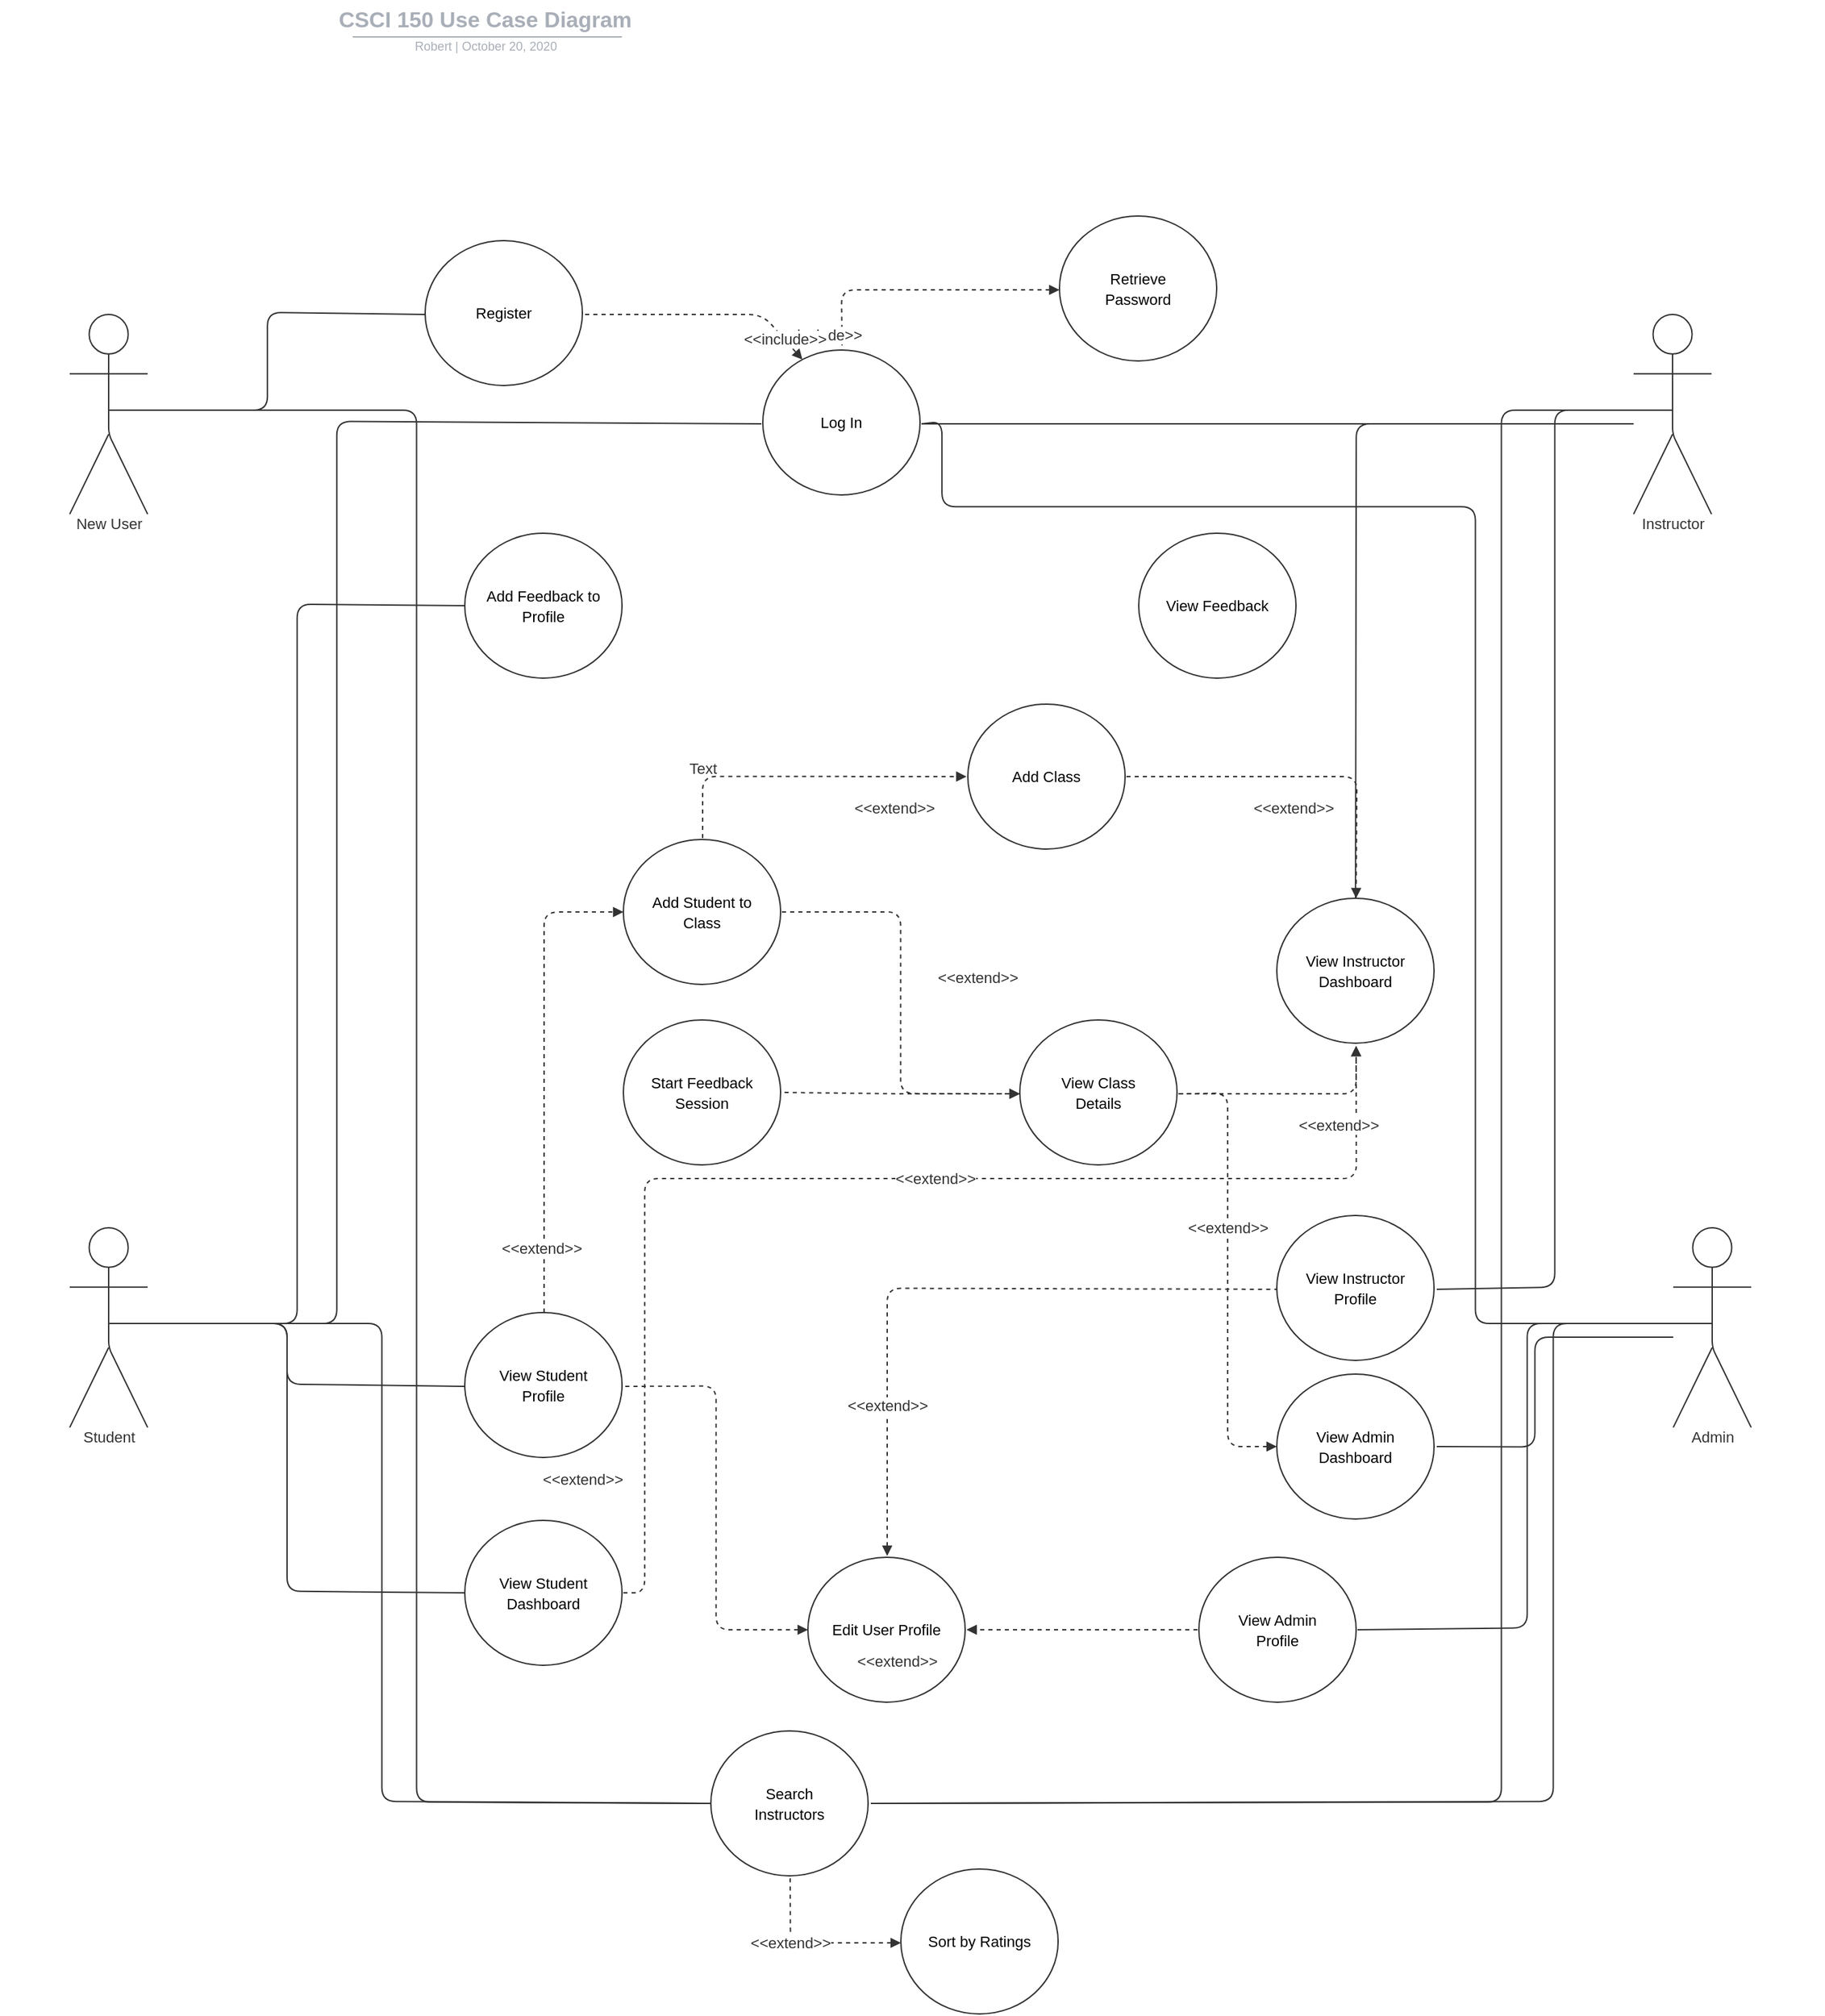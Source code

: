 <mxfile version="13.6.5">
    <diagram id="1ASH4X1l9AGPPqr28kAP" name="Page-1">
        <mxGraphModel dx="1683" dy="1892" grid="1" gridSize="10" guides="1" tooltips="1" connect="1" arrows="1" fold="1" page="1" pageScale="1" pageWidth="850" pageHeight="1100" background="#ffffff" math="0" shadow="0">
            <root>
                <mxCell id="0"/>
                <mxCell id="1" parent="0"/>
                <mxCell id="8" style="vsdxID=3;fillColor=none;gradientColor=none;strokeWidth=102;spacingTop=-3;spacingBottom=-3;spacingLeft=-3;spacingRight=-3;labelBackgroundColor=none;rounded=0;strokeColor=none;html=1;whiteSpace=wrap;" parent="1" vertex="1">
                    <mxGeometry x="160" y="43" width="542" height="38" as="geometry"/>
                </mxCell>
                <mxCell id="9" style="vsdxID=4;fillColor=none;gradientColor=none;fillOpacity=0;strokeOpacity=0;spacingTop=-3;spacingBottom=-3;spacingLeft=-3;spacingRight=-3;labelBackgroundColor=none;rounded=1;strokeColor=none;html=1;whiteSpace=wrap;" parent="8" vertex="1">
                    <mxGeometry width="541" height="26" as="geometry"/>
                </mxCell>
                <mxCell id="10" style="vsdxID=5;fillColor=#ffffff;gradientColor=none;fillOpacity=0;strokeOpacity=0;shape=stencil(hZNdcsIgEIBPwyuzsFHDY8fqBTxBxqBhmiYORpv29MUspNBQ+wbLt+zHzzLcXpvqopmE62D7N/1h6qFh+MqkNF2jrRnciOGO4fbUW322/a2raX6pHClhiuiacsSDllDZ48F8aYoBR7FZ0QJlvvf3R8XRr9PSp99B8aKYInuCjzdLtEhxPy152HuUoV4hPSOTlBEDoAoPYAxMBeHF1WxNFwkqxWGdSMIzQYevylQSUkNHKJUqRsfAJYTZu8mrzkl+Y+Dr8h/dOSWEBMfNQnk+lA8JAC7kQnq+Klxgf1lHD5LPyfyCn0cWGZ304YNxfC5MCczeVs71+W91g6kvqGNM21Jbxeu/+8iFqAdx9w0=);spacingTop=-3;spacingBottom=-3;spacingLeft=-3;spacingRight=-3;labelBackgroundColor=none;rounded=1;html=1;whiteSpace=wrap;" parent="9" vertex="1">
                    <mxGeometry width="541" height="26" as="geometry"/>
                </mxCell>
                <mxCell id="11" value="&lt;p style=&quot;align:center;margin-left:6;margin-right:6;margin-top:2px;margin-bottom:0px;text-indent:0;valign:middle;direction:ltr;&quot;&gt;&lt;font style=&quot;font-size:16px;font-family:Arial;color:#a9afb8;direction:ltr;letter-spacing:0px;line-height:100%;opacity:1&quot;&gt;&lt;b&gt;CSCI 150 Use Case Diagram&lt;br/&gt;&lt;/b&gt;&lt;/font&gt;&lt;/p&gt;" style="text;vsdxID=4;fillColor=none;gradientColor=none;fillOpacity=0;strokeOpacity=0;spacingTop=-3;spacingBottom=-3;spacingLeft=-3;spacingRight=-3;labelBackgroundColor=none;rounded=1;strokeColor=none;html=1;whiteSpace=wrap;verticalAlign=middle;align=center;;html=1;" parent="9" vertex="1">
                    <mxGeometry x="12.7" y="-0.13" width="516.26" height="26.67" as="geometry"/>
                </mxCell>
                <mxCell id="12" style="vsdxID=6;fillColor=none;gradientColor=none;shape=stencil(dZBLDsIwDERP421kEiE161IuwAkiYkgEJJUbvqcnjUGqkNjZb2bkD5h+Cm4k0DgVzie6R18CmA1oHVMgjqVWYAYw/SEzHTlfk5d+dNWpsRHyklnNbo2O97v4ImFrhZ1gyV3ybZ73EBUVfkJPAbZTVvxb8Z9jWvit/cp/A7Vou7VGzlpqv3dUJD8wwxs=);strokeColor=#a9afb8;spacingTop=-3;spacingBottom=-3;spacingLeft=-3;spacingRight=-3;labelBackgroundColor=none;rounded=1;html=1;whiteSpace=wrap;" parent="8" vertex="1">
                    <mxGeometry x="174" y="25" width="197" height="1" as="geometry"/>
                </mxCell>
                <mxCell id="13" style="vsdxID=7;fillColor=none;gradientColor=none;fillOpacity=0;strokeOpacity=0;spacingTop=-3;spacingBottom=-3;spacingLeft=-3;spacingRight=-3;labelBackgroundColor=none;rounded=1;strokeColor=none;html=1;whiteSpace=wrap;" parent="8" vertex="1">
                    <mxGeometry y="26" width="542" height="11" as="geometry"/>
                </mxCell>
                <mxCell id="14" style="vsdxID=8;fillColor=#ffffff;gradientColor=none;fillOpacity=0;strokeOpacity=0;shape=stencil(fZNRcoMgEIZPwyuzsNrEx0ySXqAncCKtTIxmiGlNT1/iyshaok+w+//uB8sK3N/q8mqEhlvvurP5sVVfCzwIrW1bG2d7vxJ4FLj/7Jz5ct29rWh/Lb1SwxgxFXnUU62hdKcP+2soBhLVJqcEOS/d97PiMOUp9aBdpmWWjZF3Ep/ujtSKy6etKiQU8UdmGHSonunJodkPBgyCYHlgLBjLw84TNLaNcAtf8I0hwxqul+dbjgycUAFwwJdHwqUBk3eWgJ4ttM83EteoZ/0U2Cqpcs4dn2wOhU4H2Pi6cKl6hRv1JGlJvIq5zeo/C+98oI3PhFyBqWtKga6/Xb8Yp4TmxzYNDVmcX06VD9FE4vEP);spacingTop=-3;spacingBottom=-3;spacingLeft=-3;spacingRight=-3;labelBackgroundColor=none;rounded=1;html=1;whiteSpace=wrap;" parent="13" vertex="1">
                    <mxGeometry width="542" height="11" as="geometry"/>
                </mxCell>
                <mxCell id="15" value="&lt;p style=&quot;align:center;margin-left:6;margin-right:6;margin-top:2px;margin-bottom:0px;text-indent:0;valign:middle;direction:ltr;&quot;&gt;&lt;font style=&quot;font-size:9px;font-family:Arial;color:#a9afb8;direction:ltr;letter-spacing:0px;line-height:100%;opacity:1&quot;&gt;Robert  |  October 20, 2020&lt;br/&gt;&lt;/font&gt;&lt;/p&gt;" style="text;vsdxID=7;fillColor=none;gradientColor=none;fillOpacity=0;strokeOpacity=0;spacingTop=-3;spacingBottom=-3;spacingLeft=-3;spacingRight=-3;labelBackgroundColor=none;rounded=1;strokeColor=none;html=1;whiteSpace=wrap;verticalAlign=middle;align=center;;html=1;" parent="13" vertex="1">
                    <mxGeometry x="12.7" y="-0.97" width="516.89" height="12.07" as="geometry"/>
                </mxCell>
                <mxCell id="16" style="vsdxID=9;fillColor=none;gradientColor=none;strokeColor=none;spacingTop=-3;spacingBottom=-3;spacingLeft=-3;spacingRight=-3;labelBackgroundColor=none;rounded=1;html=1;whiteSpace=wrap;" parent="1" vertex="1">
                    <mxGeometry x="387" y="218" width="115" height="106" as="geometry"/>
                </mxCell>
                <mxCell id="17" style="vsdxID=10;fillColor=#ffffff;gradientColor=none;shape=stencil(hZPbDsIgDIafhlvStc6FS+PhBXyCxaEjHmZw6vTpxRUVFlSuyk9/+qUUQdNTXR61QDi1ttnqq6naWtBMIJpDra1pXSRoLmi6bqze2OZ8qHh/LF0mQq/oij3ZMxuhtKuluWvWQFJW5HzAzn1zeVbsvAdAAvL5jaWRkkr1yoIdq7NlS5bweK0o5NjX7/AjvbK8pN5XQ0cs5e4ub7zRMKsHgEmCAVGOIFwDnrCSLw4xS0hMcQYlG5HkgLisw6JCBSuPGb5ix4w/mgN/gMKux4wvhuj58A83JTw/2uPifjJ5Zs1ux4P9HiUXDCfZSfwLaP4A);strokeColor=#333333;spacingTop=-3;spacingBottom=-3;spacingLeft=-3;spacingRight=-3;labelBackgroundColor=none;rounded=1;html=1;whiteSpace=wrap;" parent="16" vertex="1">
                    <mxGeometry width="115" height="106" as="geometry"/>
                </mxCell>
                <mxCell id="18" value="&lt;p style=&quot;align:center;margin-left:0;margin-right:0;margin-top:0px;margin-bottom:0px;text-indent:0;valign:middle;direction:ltr;&quot;&gt;&lt;font style=&quot;font-size:11px;font-family:Arial;color:#000000;direction:ltr;letter-spacing:0px;line-height:100%;opacity:1&quot;&gt;Register&lt;/font&gt;&lt;/p&gt;" style="text;vsdxID=9;fillColor=none;gradientColor=none;strokeColor=none;spacingTop=-3;spacingBottom=-3;spacingLeft=-3;spacingRight=-3;labelBackgroundColor=none;rounded=1;html=1;whiteSpace=wrap;verticalAlign=middle;align=center;;html=1;" parent="16" vertex="1">
                    <mxGeometry x="17.39" y="20.45" width="81.28" height="64.77" as="geometry"/>
                </mxCell>
                <mxCell id="19" style="vsdxID=11;fillColor=none;gradientColor=none;strokeColor=none;spacingTop=-3;spacingBottom=-3;spacingLeft=-3;spacingRight=-3;labelBackgroundColor=none;rounded=1;html=1;whiteSpace=wrap;" parent="1" vertex="1">
                    <mxGeometry x="634" y="298" width="115" height="106" as="geometry"/>
                </mxCell>
                <mxCell id="20" style="vsdxID=12;fillColor=#ffffff;gradientColor=none;shape=stencil(hZPbDsIgDIafhlvStc6FS+PhBXyCxaEjHmZw6vTpxRUVFlSuyk9/+qUUQdNTXR61QDi1ttnqq6naWtBMIJpDra1pXSRoLmi6bqze2OZ8qHh/LF0mQq/oij3ZMxuhtKuluWvWQFJW5HzAzn1zeVbsvAdAAvL5jaWRkkr1yoIdq7NlS5bweK0o5NjX7/AjvbK8pN5XQ0cs5e4ub7zRMKsHgEmCAVGOIFwDnrCSLw4xS0hMcQYlG5HkgLisw6JCBSuPGb5ix4w/mgN/gMKux4wvhuj58A83JTw/2uPifjJ5Zs1ux4P9HiUXDCfZSfwLaP4A);strokeColor=#333333;spacingTop=-3;spacingBottom=-3;spacingLeft=-3;spacingRight=-3;labelBackgroundColor=none;rounded=1;html=1;whiteSpace=wrap;" parent="19" vertex="1">
                    <mxGeometry width="115" height="106" as="geometry"/>
                </mxCell>
                <mxCell id="21" value="&lt;p style=&quot;align:center;margin-left:0;margin-right:0;margin-top:0px;margin-bottom:0px;text-indent:0;valign:middle;direction:ltr;&quot;&gt;&lt;font style=&quot;font-size:11px;font-family:Arial;color:#000000;direction:ltr;letter-spacing:0px;line-height:100%;opacity:1&quot;&gt;Log In&lt;br/&gt;&lt;/font&gt;&lt;/p&gt;" style="text;vsdxID=11;fillColor=none;gradientColor=none;strokeColor=none;spacingTop=-3;spacingBottom=-3;spacingLeft=-3;spacingRight=-3;labelBackgroundColor=none;rounded=1;html=1;whiteSpace=wrap;verticalAlign=middle;align=center;;html=1;" parent="19" vertex="1">
                    <mxGeometry x="17.39" y="20.45" width="81.28" height="64.77" as="geometry"/>
                </mxCell>
                <mxCell id="22" style="vsdxID=14;edgeStyle=none;startArrow=none;endArrow=none;startSize=5;endSize=5;strokeColor=#333333;spacingTop=-3;spacingBottom=-3;spacingLeft=-3;spacingRight=-3;verticalAlign=middle;html=1;labelBackgroundColor=none;rounded=1;" parent="1" edge="1">
                    <mxGeometry relative="1" as="geometry">
                        <mxPoint as="offset"/>
                        <Array as="points">
                            <mxPoint x="101" y="482"/>
                        </Array>
                        <mxPoint x="101" y="482" as="sourcePoint"/>
                        <mxPoint x="101" y="482" as="targetPoint"/>
                    </mxGeometry>
                </mxCell>
                <mxCell id="23" value="&lt;p style=&quot;align:center;margin-left:0;margin-right:0;margin-top:0px;margin-bottom:0px;text-indent:0;valign:middle;direction:ltr;&quot;&gt;&lt;font style=&quot;font-size:11px;font-family:Arial;color:#333333;direction:ltr;letter-spacing:0px;line-height:100%;opacity:1&quot;&gt;&amp;lt;&amp;lt;include&amp;gt;&amp;gt;&lt;/font&gt;&lt;/p&gt;" style="vsdxID=17;edgeStyle=none;dashed=1;startArrow=block;endArrow=none;startSize=5;endSize=5;strokeColor=#333333;spacingTop=-3;spacingBottom=-3;spacingLeft=-3;spacingRight=-3;verticalAlign=middle;html=1;labelBackgroundColor=#ffffff;rounded=1;align=center;" parent="1" edge="1">
                    <mxGeometry x="0.563" y="16" relative="1" as="geometry">
                        <mxPoint x="-16" y="17" as="offset"/>
                        <Array as="points">
                            <mxPoint x="691.55" y="254"/>
                        </Array>
                        <mxPoint x="851" y="254" as="sourcePoint"/>
                        <mxPoint x="692" y="298" as="targetPoint"/>
                    </mxGeometry>
                </mxCell>
                <mxCell id="24" style="vsdxID=13;edgeStyle=none;startArrow=none;endArrow=none;startSize=5;endSize=5;strokeColor=#333333;spacingTop=-3;spacingBottom=-3;spacingLeft=-3;spacingRight=-3;verticalAlign=middle;html=1;labelBackgroundColor=none;rounded=1;" parent="1" edge="1">
                    <mxGeometry relative="1" as="geometry">
                        <mxPoint as="offset"/>
                        <Array as="points">
                            <mxPoint x="1300" y="1020"/>
                        </Array>
                        <mxPoint x="1300" y="1020" as="sourcePoint"/>
                        <mxPoint x="1300" y="1020" as="targetPoint"/>
                    </mxGeometry>
                </mxCell>
                <mxCell id="25" style="vsdxID=15;fillColor=none;gradientColor=none;strokeColor=none;spacingTop=-3;spacingBottom=-3;spacingLeft=-3;spacingRight=-3;labelBackgroundColor=none;rounded=1;html=1;whiteSpace=wrap;" parent="1" vertex="1">
                    <mxGeometry x="851" y="200" width="115" height="106" as="geometry"/>
                </mxCell>
                <mxCell id="26" style="vsdxID=16;fillColor=#ffffff;gradientColor=none;shape=stencil(hZPbDsIgDIafhlvStc6FS+PhBXyCxaEjHmZw6vTpxRUVFlSuyk9/+qUUQdNTXR61QDi1ttnqq6naWtBMIJpDra1pXSRoLmi6bqze2OZ8qHh/LF0mQq/oij3ZMxuhtKuluWvWQFJW5HzAzn1zeVbsvAdAAvL5jaWRkkr1yoIdq7NlS5bweK0o5NjX7/AjvbK8pN5XQ0cs5e4ub7zRMKsHgEmCAVGOIFwDnrCSLw4xS0hMcQYlG5HkgLisw6JCBSuPGb5ix4w/mgN/gMKux4wvhuj58A83JTw/2uPifjJ5Zs1ux4P9HiUXDCfZSfwLaP4A);strokeColor=#333333;spacingTop=-3;spacingBottom=-3;spacingLeft=-3;spacingRight=-3;labelBackgroundColor=none;rounded=1;html=1;whiteSpace=wrap;" parent="25" vertex="1">
                    <mxGeometry width="115" height="106" as="geometry"/>
                </mxCell>
                <mxCell id="27" value="&lt;p style=&quot;align:center;margin-left:0;margin-right:0;margin-top:0px;margin-bottom:0px;text-indent:0;valign:middle;direction:ltr;&quot;&gt;&lt;font style=&quot;font-size:11px;font-family:Arial;color:#000000;direction:ltr;letter-spacing:0px;line-height:100%;opacity:1&quot;&gt;Retrieve Password&lt;br/&gt;&lt;/font&gt;&lt;/p&gt;" style="text;vsdxID=15;fillColor=none;gradientColor=none;strokeColor=none;spacingTop=-3;spacingBottom=-3;spacingLeft=-3;spacingRight=-3;labelBackgroundColor=none;rounded=1;html=1;whiteSpace=wrap;verticalAlign=middle;align=center;;html=1;" parent="25" vertex="1">
                    <mxGeometry x="17.39" y="20.45" width="81.28" height="64.77" as="geometry"/>
                </mxCell>
                <mxCell id="28" style="vsdxID=18;fillColor=none;gradientColor=none;strokeColor=none;spacingTop=-3;spacingBottom=-3;spacingLeft=-3;spacingRight=-3;labelBackgroundColor=none;rounded=1;html=1;whiteSpace=wrap;" parent="1" vertex="1">
                    <mxGeometry x="1010" y="931" width="115" height="106" as="geometry"/>
                </mxCell>
                <mxCell id="29" style="vsdxID=19;fillColor=#ffffff;gradientColor=none;shape=stencil(hZPbDsIgDIafhlvStc6FS+PhBXyCxaEjHmZw6vTpxRUVFlSuyk9/+qUUQdNTXR61QDi1ttnqq6naWtBMIJpDra1pXSRoLmi6bqze2OZ8qHh/LF0mQq/oij3ZMxuhtKuluWvWQFJW5HzAzn1zeVbsvAdAAvL5jaWRkkr1yoIdq7NlS5bweK0o5NjX7/AjvbK8pN5XQ0cs5e4ub7zRMKsHgEmCAVGOIFwDnrCSLw4xS0hMcQYlG5HkgLisw6JCBSuPGb5ix4w/mgN/gMKux4wvhuj58A83JTw/2uPifjJ5Zs1ux4P9HiUXDCfZSfwLaP4A);strokeColor=#333333;spacingTop=-3;spacingBottom=-3;spacingLeft=-3;spacingRight=-3;labelBackgroundColor=none;rounded=1;html=1;whiteSpace=wrap;" parent="28" vertex="1">
                    <mxGeometry width="115" height="106" as="geometry"/>
                </mxCell>
                <mxCell id="30" value="&lt;p style=&quot;align:center;margin-left:0;margin-right:0;margin-top:0px;margin-bottom:0px;text-indent:0;valign:middle;direction:ltr;&quot;&gt;&lt;font style=&quot;font-size:11px;font-family:Arial;color:#000000;direction:ltr;letter-spacing:0px;line-height:100%;opacity:1&quot;&gt;View Instructor Profile&lt;br/&gt;&lt;/font&gt;&lt;/p&gt;" style="text;vsdxID=18;fillColor=none;gradientColor=none;strokeColor=none;spacingTop=-3;spacingBottom=-3;spacingLeft=-3;spacingRight=-3;labelBackgroundColor=none;rounded=1;html=1;whiteSpace=wrap;verticalAlign=middle;align=center;;html=1;" parent="28" vertex="1">
                    <mxGeometry x="17.39" y="20.45" width="81.28" height="64.77" as="geometry"/>
                </mxCell>
                <mxCell id="31" style="vsdxID=20;fillColor=none;gradientColor=none;strokeColor=none;spacingTop=-3;spacingBottom=-3;spacingLeft=-3;spacingRight=-3;labelBackgroundColor=none;rounded=1;html=1;whiteSpace=wrap;" parent="1" vertex="1">
                    <mxGeometry x="127" y="940" width="57" height="160" as="geometry"/>
                </mxCell>
                <mxCell id="32" style="vsdxID=21;fillColor=#ffffff;gradientColor=none;shape=stencil(hVNbcsIwDDyNfz16OAn+7FB6gZ4gQ9zGU0oYE1ra09dEnsaEBPyl7GpHK0VSvD629cEpgmMfug/37Zu+VfysiPy+dcH3MVK8Ubx+64J7D91p38j3oY6ZBAPiGtHgJZugDttX/+sEA81YFUKI8rP7ulQ8C18VGozQP4JYDTwAL5K/PQUR4Khgm72kTjQaDQjZS8XPJHzJujIz8kTjKvrJ6SrJWXhjtS2ThEdJMTqGpxnTXGosJ0aXKiUnZLRdTcwt9ca3Ep6b5qy3XJWgWIfzOnhtLe8mQfBwTPDAxtKPwesCdH8L6H4DfLt1y4OK8bDmcgB+t5Mr+d/MGEzPIkJyUrz5Aw==);strokeColor=#333333;spacingTop=-3;spacingBottom=-3;spacingLeft=-3;spacingRight=-3;labelBackgroundColor=none;rounded=1;html=1;whiteSpace=wrap;" parent="31" vertex="1">
                    <mxGeometry width="57" height="160" as="geometry"/>
                </mxCell>
                <mxCell id="33" style="vsdxID=22;fillColor=#ffffff;gradientColor=none;shape=stencil(tZLBkoIwDIafptdMmgiF4466L+ATMFKlsy44FVf06UVSFGVdZw/emj/5kr+ZKJ7uimxrFeGu9tWXPbi8LhTPFJErC+td3b4UzxVPV5W3a1/ty1zibdZWEnaKzYXRl2rCzC8X7mRFQ2BtIkkI+V39XCY2kp+kkMaSPoYuCaAAnwJsXPknEGmIaQgs915G6DESpIiBg9TQtY0JPzj2UtxbwYavYBqKesVAfJuOHyPHGhGQ7iynGigZWv73Ul4B0QRM8nyL+FY7993JgNbPrfyynhHRPrqD6wK51WHu8ThbSQ6b52c=);strokeColor=#333333;spacingTop=-3;spacingBottom=-3;spacingLeft=-3;spacingRight=-3;labelBackgroundColor=none;rounded=1;html=1;whiteSpace=wrap;" parent="31" vertex="1">
                    <mxGeometry width="57" height="160" as="geometry"/>
                </mxCell>
                <mxCell id="34" style="vsdxID=23;fillColor=#ffffff;gradientColor=none;shape=stencil(fZNRcoMgEIZPwyuz7MYoj500uUBP4ERambaaIaY1PX2NqxnWEHlil/+HbxdQtDvX5ckphHMX2k/366uuVvSqEH1Tu+C7YaZor2j33gb3EdpLU3F8KgclwphxFXvMTY1QhuOb/3OcyzQUnGbfd/tzO6/nVeClK0ekTT4mDqw9XgKLjVRPodEbtNHALa/3OG9nN5MDxQY9cVjofLJcKRaMx8PLQPDlm4jWGo2ZIIY1XLvVkEtkkIQGQANKxqdVUcJDqcYlyIXpTlfgGr7wzCUVOlt0Oa5yTlltraSOW0dL1TPq6H6Slkfm6MrNI4t8BXfaqCaSCkq2KkG6/o6Hyfhd5mD5l4YU/0Pa/wM=);strokeColor=#333333;spacingTop=-3;spacingBottom=-3;spacingLeft=-3;spacingRight=-3;labelBackgroundColor=none;rounded=1;html=1;whiteSpace=wrap;" parent="31" vertex="1">
                    <mxGeometry width="57" height="160" as="geometry"/>
                </mxCell>
                <mxCell id="35" value="&lt;p style=&quot;align:center;margin-left:0;margin-right:0;margin-top:0px;margin-bottom:0px;text-indent:0;valign:middle;direction:ltr;&quot;&gt;&lt;font style=&quot;font-size:11px;font-family:Arial;color:#333333;direction:ltr;letter-spacing:0px;line-height:100%;opacity:1&quot;&gt;Student&lt;/font&gt;&lt;/p&gt;" style="text;vsdxID=20;fillColor=none;gradientColor=none;strokeColor=none;spacingTop=-3;spacingBottom=-3;spacingLeft=-3;spacingRight=-3;labelBackgroundColor=none;rounded=1;html=1;whiteSpace=wrap;verticalAlign=middle;align=center;;html=1;" parent="31" vertex="1">
                    <mxGeometry x="-50.8" y="146.03" width="160.02" height="13.97" as="geometry"/>
                </mxCell>
                <mxCell id="36" style="vsdxID=24;fillColor=none;gradientColor=none;strokeColor=none;spacingTop=-3;spacingBottom=-3;spacingLeft=-3;spacingRight=-3;labelBackgroundColor=none;rounded=1;html=1;whiteSpace=wrap;" parent="1" vertex="1">
                    <mxGeometry x="1271" y="272" width="57" height="160" as="geometry"/>
                </mxCell>
                <mxCell id="37" style="vsdxID=25;fillColor=#ffffff;gradientColor=none;shape=stencil(hVNbcsIwDDyNfz16OAn+7FB6gZ4gQ9zGU0oYE1ra09dEnsaEBPyl7GpHK0VSvD629cEpgmMfug/37Zu+VfysiPy+dcH3MVK8Ubx+64J7D91p38j3oY6ZBAPiGtHgJZugDttX/+sEA81YFUKI8rP7ulQ8C18VGozQP4JYDTwAL5K/PQUR4Khgm72kTjQaDQjZS8XPJHzJujIz8kTjKvrJ6SrJWXhjtS2ThEdJMTqGpxnTXGosJ0aXKiUnZLRdTcwt9ca3Ep6b5qy3XJWgWIfzOnhtLe8mQfBwTPDAxtKPwesCdH8L6H4DfLt1y4OK8bDmcgB+t5Mr+d/MGEzPIkJyUrz5Aw==);strokeColor=#333333;spacingTop=-3;spacingBottom=-3;spacingLeft=-3;spacingRight=-3;labelBackgroundColor=none;rounded=1;html=1;whiteSpace=wrap;" parent="36" vertex="1">
                    <mxGeometry width="57" height="160" as="geometry"/>
                </mxCell>
                <mxCell id="38" style="vsdxID=26;fillColor=#ffffff;gradientColor=none;shape=stencil(tZLBkoIwDIafptdMmgiF4466L+ATMFKlsy44FVf06UVSFGVdZw/emj/5kr+ZKJ7uimxrFeGu9tWXPbi8LhTPFJErC+td3b4UzxVPV5W3a1/ty1zibdZWEnaKzYXRl2rCzC8X7mRFQ2BtIkkI+V39XCY2kp+kkMaSPoYuCaAAnwJsXPknEGmIaQgs915G6DESpIiBg9TQtY0JPzj2UtxbwYavYBqKesVAfJuOHyPHGhGQ7iynGigZWv73Ul4B0QRM8nyL+FY7993JgNbPrfyynhHRPrqD6wK51WHu8ThbSQ6b52c=);strokeColor=#333333;spacingTop=-3;spacingBottom=-3;spacingLeft=-3;spacingRight=-3;labelBackgroundColor=none;rounded=1;html=1;whiteSpace=wrap;" parent="36" vertex="1">
                    <mxGeometry width="57" height="160" as="geometry"/>
                </mxCell>
                <mxCell id="39" style="vsdxID=27;fillColor=#ffffff;gradientColor=none;shape=stencil(fZNRcoMgEIZPwyuz7MYoj500uUBP4ERambaaIaY1PX2NqxnWEHlil/+HbxdQtDvX5ckphHMX2k/366uuVvSqEH1Tu+C7YaZor2j33gb3EdpLU3F8KgclwphxFXvMTY1QhuOb/3OcyzQUnGbfd/tzO6/nVeClK0ekTT4mDqw9XgKLjVRPodEbtNHALa/3OG9nN5MDxQY9cVjofLJcKRaMx8PLQPDlm4jWGo2ZIIY1XLvVkEtkkIQGQANKxqdVUcJDqcYlyIXpTlfgGr7wzCUVOlt0Oa5yTlltraSOW0dL1TPq6H6Slkfm6MrNI4t8BXfaqCaSCkq2KkG6/o6Hyfhd5mD5l4YU/0Pa/wM=);strokeColor=#333333;spacingTop=-3;spacingBottom=-3;spacingLeft=-3;spacingRight=-3;labelBackgroundColor=none;rounded=1;html=1;whiteSpace=wrap;" parent="36" vertex="1">
                    <mxGeometry width="57" height="160" as="geometry"/>
                </mxCell>
                <mxCell id="40" value="&lt;p style=&quot;align:center;margin-left:0;margin-right:0;margin-top:0px;margin-bottom:0px;text-indent:0;valign:middle;direction:ltr;&quot;&gt;&lt;font style=&quot;font-size:11px;font-family:Arial;color:#333333;direction:ltr;letter-spacing:0px;line-height:100%;opacity:1&quot;&gt;Instructor&lt;/font&gt;&lt;/p&gt;" style="text;vsdxID=24;fillColor=none;gradientColor=none;strokeColor=none;spacingTop=-3;spacingBottom=-3;spacingLeft=-3;spacingRight=-3;labelBackgroundColor=none;rounded=1;html=1;whiteSpace=wrap;verticalAlign=middle;align=center;;html=1;" parent="36" vertex="1">
                    <mxGeometry x="-50.8" y="146.04" width="160.02" height="13.97" as="geometry"/>
                </mxCell>
                <mxCell id="41" style="vsdxID=28;fillColor=none;gradientColor=none;strokeColor=none;spacingTop=-3;spacingBottom=-3;spacingLeft=-3;spacingRight=-3;labelBackgroundColor=none;rounded=1;html=1;whiteSpace=wrap;" parent="1" vertex="1">
                    <mxGeometry x="667" y="1181" width="115" height="106" as="geometry"/>
                </mxCell>
                <mxCell id="42" style="vsdxID=29;fillColor=#ffffff;gradientColor=none;shape=stencil(hZPbDsIgDIafhlvStc6FS+PhBXyCxaEjHmZw6vTpxRUVFlSuyk9/+qUUQdNTXR61QDi1ttnqq6naWtBMIJpDra1pXSRoLmi6bqze2OZ8qHh/LF0mQq/oij3ZMxuhtKuluWvWQFJW5HzAzn1zeVbsvAdAAvL5jaWRkkr1yoIdq7NlS5bweK0o5NjX7/AjvbK8pN5XQ0cs5e4ub7zRMKsHgEmCAVGOIFwDnrCSLw4xS0hMcQYlG5HkgLisw6JCBSuPGb5ix4w/mgN/gMKux4wvhuj58A83JTw/2uPifjJ5Zs1ux4P9HiUXDCfZSfwLaP4A);strokeColor=#333333;spacingTop=-3;spacingBottom=-3;spacingLeft=-3;spacingRight=-3;labelBackgroundColor=none;rounded=1;html=1;whiteSpace=wrap;" parent="41" vertex="1">
                    <mxGeometry width="115" height="106" as="geometry"/>
                </mxCell>
                <mxCell id="43" value="&lt;p style=&quot;align:center;margin-left:0;margin-right:0;margin-top:0px;margin-bottom:0px;text-indent:0;valign:middle;direction:ltr;&quot;&gt;&lt;font style=&quot;font-size:11px;font-family:Arial;color:#000000;direction:ltr;letter-spacing:0px;line-height:100%;opacity:1&quot;&gt;Edit User Profile&lt;br/&gt;&lt;/font&gt;&lt;/p&gt;" style="text;vsdxID=28;fillColor=none;gradientColor=none;strokeColor=none;spacingTop=-3;spacingBottom=-3;spacingLeft=-3;spacingRight=-3;labelBackgroundColor=none;rounded=1;html=1;whiteSpace=wrap;verticalAlign=middle;align=center;;html=1;" parent="41" vertex="1">
                    <mxGeometry x="17.39" y="20.45" width="81.28" height="64.77" as="geometry"/>
                </mxCell>
                <mxCell id="44" style="vsdxID=30;fillColor=none;gradientColor=none;strokeColor=none;spacingTop=-3;spacingBottom=-3;spacingLeft=-3;spacingRight=-3;labelBackgroundColor=none;rounded=1;html=1;whiteSpace=wrap;" parent="1" vertex="1">
                    <mxGeometry x="416" y="1002" width="115" height="106" as="geometry"/>
                </mxCell>
                <mxCell id="45" style="vsdxID=31;fillColor=#ffffff;gradientColor=none;shape=stencil(hZPbDsIgDIafhlvStc6FS+PhBXyCxaEjHmZw6vTpxRUVFlSuyk9/+qUUQdNTXR61QDi1ttnqq6naWtBMIJpDra1pXSRoLmi6bqze2OZ8qHh/LF0mQq/oij3ZMxuhtKuluWvWQFJW5HzAzn1zeVbsvAdAAvL5jaWRkkr1yoIdq7NlS5bweK0o5NjX7/AjvbK8pN5XQ0cs5e4ub7zRMKsHgEmCAVGOIFwDnrCSLw4xS0hMcQYlG5HkgLisw6JCBSuPGb5ix4w/mgN/gMKux4wvhuj58A83JTw/2uPifjJ5Zs1ux4P9HiUXDCfZSfwLaP4A);strokeColor=#333333;spacingTop=-3;spacingBottom=-3;spacingLeft=-3;spacingRight=-3;labelBackgroundColor=none;rounded=1;html=1;whiteSpace=wrap;" parent="44" vertex="1">
                    <mxGeometry width="115" height="106" as="geometry"/>
                </mxCell>
                <mxCell id="46" value="&lt;p style=&quot;align:center;margin-left:0;margin-right:0;margin-top:0px;margin-bottom:0px;text-indent:0;valign:middle;direction:ltr;&quot;&gt;&lt;font style=&quot;font-size:11px;font-family:Arial;color:#000000;direction:ltr;letter-spacing:0px;line-height:100%;opacity:1&quot;&gt;View Student Profile&lt;br/&gt;&lt;/font&gt;&lt;/p&gt;" style="text;vsdxID=30;fillColor=none;gradientColor=none;strokeColor=none;spacingTop=-3;spacingBottom=-3;spacingLeft=-3;spacingRight=-3;labelBackgroundColor=none;rounded=1;html=1;whiteSpace=wrap;verticalAlign=middle;align=center;;html=1;" parent="44" vertex="1">
                    <mxGeometry x="17.39" y="20.45" width="81.28" height="64.77" as="geometry"/>
                </mxCell>
                <mxCell id="47" style="vsdxID=32;fillColor=none;gradientColor=none;strokeColor=none;spacingTop=-3;spacingBottom=-3;spacingLeft=-3;spacingRight=-3;labelBackgroundColor=none;rounded=1;html=1;whiteSpace=wrap;" parent="1" vertex="1">
                    <mxGeometry x="953" y="1181" width="115" height="106" as="geometry"/>
                </mxCell>
                <mxCell id="48" style="vsdxID=33;fillColor=#ffffff;gradientColor=none;shape=stencil(hZPbDsIgDIafhlvStc6FS+PhBXyCxaEjHmZw6vTpxRUVFlSuyk9/+qUUQdNTXR61QDi1ttnqq6naWtBMIJpDra1pXSRoLmi6bqze2OZ8qHh/LF0mQq/oij3ZMxuhtKuluWvWQFJW5HzAzn1zeVbsvAdAAvL5jaWRkkr1yoIdq7NlS5bweK0o5NjX7/AjvbK8pN5XQ0cs5e4ub7zRMKsHgEmCAVGOIFwDnrCSLw4xS0hMcQYlG5HkgLisw6JCBSuPGb5ix4w/mgN/gMKux4wvhuj58A83JTw/2uPifjJ5Zs1ux4P9HiUXDCfZSfwLaP4A);strokeColor=#333333;spacingTop=-3;spacingBottom=-3;spacingLeft=-3;spacingRight=-3;labelBackgroundColor=none;rounded=1;html=1;whiteSpace=wrap;" parent="47" vertex="1">
                    <mxGeometry width="115" height="106" as="geometry"/>
                </mxCell>
                <mxCell id="49" value="&lt;p style=&quot;align:center;margin-left:0;margin-right:0;margin-top:0px;margin-bottom:0px;text-indent:0;valign:middle;direction:ltr;&quot;&gt;&lt;font style=&quot;font-size:11px;font-family:Arial;color:#000000;direction:ltr;letter-spacing:0px;line-height:100%;opacity:1&quot;&gt;View Admin Profile&lt;br/&gt;&lt;/font&gt;&lt;/p&gt;" style="text;vsdxID=32;fillColor=none;gradientColor=none;strokeColor=none;spacingTop=-3;spacingBottom=-3;spacingLeft=-3;spacingRight=-3;labelBackgroundColor=none;rounded=1;html=1;whiteSpace=wrap;verticalAlign=middle;align=center;;html=1;" parent="47" vertex="1">
                    <mxGeometry x="17.39" y="20.45" width="81.28" height="64.77" as="geometry"/>
                </mxCell>
                <mxCell id="50" style="vsdxID=34;fillColor=none;gradientColor=none;strokeColor=none;spacingTop=-3;spacingBottom=-3;spacingLeft=-3;spacingRight=-3;labelBackgroundColor=none;rounded=1;html=1;whiteSpace=wrap;" parent="1" vertex="1">
                    <mxGeometry x="1300" y="940" width="57" height="160" as="geometry"/>
                </mxCell>
                <mxCell id="51" style="vsdxID=35;fillColor=#ffffff;gradientColor=none;shape=stencil(hVNbcsIwDDyNfz16OAn+7FB6gZ4gQ9zGU0oYE1ra09dEnsaEBPyl7GpHK0VSvD629cEpgmMfug/37Zu+VfysiPy+dcH3MVK8Ubx+64J7D91p38j3oY6ZBAPiGtHgJZugDttX/+sEA81YFUKI8rP7ulQ8C18VGozQP4JYDTwAL5K/PQUR4Khgm72kTjQaDQjZS8XPJHzJujIz8kTjKvrJ6SrJWXhjtS2ThEdJMTqGpxnTXGosJ0aXKiUnZLRdTcwt9ca3Ep6b5qy3XJWgWIfzOnhtLe8mQfBwTPDAxtKPwesCdH8L6H4DfLt1y4OK8bDmcgB+t5Mr+d/MGEzPIkJyUrz5Aw==);strokeColor=#333333;spacingTop=-3;spacingBottom=-3;spacingLeft=-3;spacingRight=-3;labelBackgroundColor=none;rounded=1;html=1;whiteSpace=wrap;" parent="50" vertex="1">
                    <mxGeometry width="57" height="160" as="geometry"/>
                </mxCell>
                <mxCell id="52" style="vsdxID=36;fillColor=#ffffff;gradientColor=none;shape=stencil(tZLBkoIwDIafptdMmgiF4466L+ATMFKlsy44FVf06UVSFGVdZw/emj/5kr+ZKJ7uimxrFeGu9tWXPbi8LhTPFJErC+td3b4UzxVPV5W3a1/ty1zibdZWEnaKzYXRl2rCzC8X7mRFQ2BtIkkI+V39XCY2kp+kkMaSPoYuCaAAnwJsXPknEGmIaQgs915G6DESpIiBg9TQtY0JPzj2UtxbwYavYBqKesVAfJuOHyPHGhGQ7iynGigZWv73Ul4B0QRM8nyL+FY7993JgNbPrfyynhHRPrqD6wK51WHu8ThbSQ6b52c=);strokeColor=#333333;spacingTop=-3;spacingBottom=-3;spacingLeft=-3;spacingRight=-3;labelBackgroundColor=none;rounded=1;html=1;whiteSpace=wrap;" parent="50" vertex="1">
                    <mxGeometry width="57" height="160" as="geometry"/>
                </mxCell>
                <mxCell id="53" style="vsdxID=37;fillColor=#ffffff;gradientColor=none;shape=stencil(fZNRcoMgEIZPwyuz7MYoj500uUBP4ERambaaIaY1PX2NqxnWEHlil/+HbxdQtDvX5ckphHMX2k/366uuVvSqEH1Tu+C7YaZor2j33gb3EdpLU3F8KgclwphxFXvMTY1QhuOb/3OcyzQUnGbfd/tzO6/nVeClK0ekTT4mDqw9XgKLjVRPodEbtNHALa/3OG9nN5MDxQY9cVjofLJcKRaMx8PLQPDlm4jWGo2ZIIY1XLvVkEtkkIQGQANKxqdVUcJDqcYlyIXpTlfgGr7wzCUVOlt0Oa5yTlltraSOW0dL1TPq6H6Slkfm6MrNI4t8BXfaqCaSCkq2KkG6/o6Hyfhd5mD5l4YU/0Pa/wM=);strokeColor=#333333;spacingTop=-3;spacingBottom=-3;spacingLeft=-3;spacingRight=-3;labelBackgroundColor=none;rounded=1;html=1;whiteSpace=wrap;" parent="50" vertex="1">
                    <mxGeometry width="57" height="160" as="geometry"/>
                </mxCell>
                <mxCell id="54" value="&lt;p style=&quot;align:center;margin-left:0;margin-right:0;margin-top:0px;margin-bottom:0px;text-indent:0;valign:middle;direction:ltr;&quot;&gt;&lt;font style=&quot;font-size:11px;font-family:Arial;color:#333333;direction:ltr;letter-spacing:0px;line-height:100%;opacity:1&quot;&gt;Admin&lt;/font&gt;&lt;/p&gt;" style="text;vsdxID=34;fillColor=none;gradientColor=none;strokeColor=none;spacingTop=-3;spacingBottom=-3;spacingLeft=-3;spacingRight=-3;labelBackgroundColor=none;rounded=1;html=1;whiteSpace=wrap;verticalAlign=middle;align=center;;html=1;" parent="50" vertex="1">
                    <mxGeometry x="-50.8" y="146.03" width="160.02" height="13.97" as="geometry"/>
                </mxCell>
                <mxCell id="55" style="vsdxID=38;fillColor=none;gradientColor=none;strokeColor=none;spacingTop=-3;spacingBottom=-3;spacingLeft=-3;spacingRight=-3;labelBackgroundColor=none;rounded=1;html=1;whiteSpace=wrap;" parent="1" vertex="1">
                    <mxGeometry x="416" y="1154" width="115" height="106" as="geometry"/>
                </mxCell>
                <mxCell id="56" style="vsdxID=39;fillColor=#ffffff;gradientColor=none;shape=stencil(hZPbDsIgDIafhlvStc6FS+PhBXyCxaEjHmZw6vTpxRUVFlSuyk9/+qUUQdNTXR61QDi1ttnqq6naWtBMIJpDra1pXSRoLmi6bqze2OZ8qHh/LF0mQq/oij3ZMxuhtKuluWvWQFJW5HzAzn1zeVbsvAdAAvL5jaWRkkr1yoIdq7NlS5bweK0o5NjX7/AjvbK8pN5XQ0cs5e4ub7zRMKsHgEmCAVGOIFwDnrCSLw4xS0hMcQYlG5HkgLisw6JCBSuPGb5ix4w/mgN/gMKux4wvhuj58A83JTw/2uPifjJ5Zs1ux4P9HiUXDCfZSfwLaP4A);strokeColor=#333333;spacingTop=-3;spacingBottom=-3;spacingLeft=-3;spacingRight=-3;labelBackgroundColor=none;rounded=1;html=1;whiteSpace=wrap;" parent="55" vertex="1">
                    <mxGeometry width="115" height="106" as="geometry"/>
                </mxCell>
                <mxCell id="57" value="&lt;p style=&quot;align:center;margin-left:0;margin-right:0;margin-top:0px;margin-bottom:0px;text-indent:0;valign:middle;direction:ltr;&quot;&gt;&lt;font style=&quot;font-size:11px;font-family:Arial;color:#000000;direction:ltr;letter-spacing:0px;line-height:100%;opacity:1&quot;&gt;View Student Dashboard&lt;br/&gt;&lt;/font&gt;&lt;/p&gt;" style="text;vsdxID=38;fillColor=none;gradientColor=none;strokeColor=none;spacingTop=-3;spacingBottom=-3;spacingLeft=-3;spacingRight=-3;labelBackgroundColor=none;rounded=1;html=1;whiteSpace=wrap;verticalAlign=middle;align=center;;html=1;" parent="55" vertex="1">
                    <mxGeometry x="17.39" y="20.45" width="81.28" height="64.77" as="geometry"/>
                </mxCell>
                <mxCell id="58" style="vsdxID=40;fillColor=none;gradientColor=none;strokeColor=none;spacingTop=-3;spacingBottom=-3;spacingLeft=-3;spacingRight=-3;labelBackgroundColor=none;rounded=1;html=1;whiteSpace=wrap;" parent="1" vertex="1">
                    <mxGeometry x="1010" y="699" width="115" height="106" as="geometry"/>
                </mxCell>
                <mxCell id="59" style="vsdxID=41;fillColor=#ffffff;gradientColor=none;shape=stencil(hZPbDsIgDIafhlvStc6FS+PhBXyCxaEjHmZw6vTpxRUVFlSuyk9/+qUUQdNTXR61QDi1ttnqq6naWtBMIJpDra1pXSRoLmi6bqze2OZ8qHh/LF0mQq/oij3ZMxuhtKuluWvWQFJW5HzAzn1zeVbsvAdAAvL5jaWRkkr1yoIdq7NlS5bweK0o5NjX7/AjvbK8pN5XQ0cs5e4ub7zRMKsHgEmCAVGOIFwDnrCSLw4xS0hMcQYlG5HkgLisw6JCBSuPGb5ix4w/mgN/gMKux4wvhuj58A83JTw/2uPifjJ5Zs1ux4P9HiUXDCfZSfwLaP4A);strokeColor=#333333;spacingTop=-3;spacingBottom=-3;spacingLeft=-3;spacingRight=-3;labelBackgroundColor=none;rounded=1;html=1;whiteSpace=wrap;" parent="58" vertex="1">
                    <mxGeometry width="115" height="106" as="geometry"/>
                </mxCell>
                <mxCell id="60" value="&lt;p style=&quot;align:center;margin-left:0;margin-right:0;margin-top:0px;margin-bottom:0px;text-indent:0;valign:middle;direction:ltr;&quot;&gt;&lt;font style=&quot;font-size:11px;font-family:Arial;color:#000000;direction:ltr;letter-spacing:0px;line-height:100%;opacity:1&quot;&gt;View Instructor Dashboard&lt;br/&gt;&lt;/font&gt;&lt;/p&gt;" style="text;vsdxID=40;fillColor=none;gradientColor=none;strokeColor=none;spacingTop=-3;spacingBottom=-3;spacingLeft=-3;spacingRight=-3;labelBackgroundColor=none;rounded=1;html=1;whiteSpace=wrap;verticalAlign=middle;align=center;;html=1;" parent="58" vertex="1">
                    <mxGeometry x="17.39" y="20.45" width="81.28" height="64.77" as="geometry"/>
                </mxCell>
                <mxCell id="61" style="vsdxID=42;fillColor=none;gradientColor=none;strokeColor=none;spacingTop=-3;spacingBottom=-3;spacingLeft=-3;spacingRight=-3;labelBackgroundColor=none;rounded=1;html=1;whiteSpace=wrap;" parent="1" vertex="1">
                    <mxGeometry x="1010" y="1047" width="115" height="106" as="geometry"/>
                </mxCell>
                <mxCell id="62" style="vsdxID=43;fillColor=#ffffff;gradientColor=none;shape=stencil(hZPbDsIgDIafhlvStc6FS+PhBXyCxaEjHmZw6vTpxRUVFlSuyk9/+qUUQdNTXR61QDi1ttnqq6naWtBMIJpDra1pXSRoLmi6bqze2OZ8qHh/LF0mQq/oij3ZMxuhtKuluWvWQFJW5HzAzn1zeVbsvAdAAvL5jaWRkkr1yoIdq7NlS5bweK0o5NjX7/AjvbK8pN5XQ0cs5e4ub7zRMKsHgEmCAVGOIFwDnrCSLw4xS0hMcQYlG5HkgLisw6JCBSuPGb5ix4w/mgN/gMKux4wvhuj58A83JTw/2uPifjJ5Zs1ux4P9HiUXDCfZSfwLaP4A);strokeColor=#333333;spacingTop=-3;spacingBottom=-3;spacingLeft=-3;spacingRight=-3;labelBackgroundColor=none;rounded=1;html=1;whiteSpace=wrap;" parent="61" vertex="1">
                    <mxGeometry width="115" height="106" as="geometry"/>
                </mxCell>
                <mxCell id="63" value="&lt;p style=&quot;align:center;margin-left:0;margin-right:0;margin-top:0px;margin-bottom:0px;text-indent:0;valign:middle;direction:ltr;&quot;&gt;&lt;font style=&quot;font-size:11px;font-family:Arial;color:#000000;direction:ltr;letter-spacing:0px;line-height:100%;opacity:1&quot;&gt;View Admin Dashboard&lt;br/&gt;&lt;/font&gt;&lt;/p&gt;" style="text;vsdxID=42;fillColor=none;gradientColor=none;strokeColor=none;spacingTop=-3;spacingBottom=-3;spacingLeft=-3;spacingRight=-3;labelBackgroundColor=none;rounded=1;html=1;whiteSpace=wrap;verticalAlign=middle;align=center;;html=1;" parent="61" vertex="1">
                    <mxGeometry x="17.39" y="20.45" width="81.28" height="64.77" as="geometry"/>
                </mxCell>
                <mxCell id="64" style="vsdxID=44;fillColor=none;gradientColor=none;strokeColor=none;spacingTop=-3;spacingBottom=-3;spacingLeft=-3;spacingRight=-3;labelBackgroundColor=none;rounded=1;html=1;whiteSpace=wrap;" parent="1" vertex="1">
                    <mxGeometry x="784" y="557" width="115" height="106" as="geometry"/>
                </mxCell>
                <mxCell id="65" style="vsdxID=45;fillColor=#ffffff;gradientColor=none;shape=stencil(hZPbDsIgDIafhlvStc6FS+PhBXyCxaEjHmZw6vTpxRUVFlSuyk9/+qUUQdNTXR61QDi1ttnqq6naWtBMIJpDra1pXSRoLmi6bqze2OZ8qHh/LF0mQq/oij3ZMxuhtKuluWvWQFJW5HzAzn1zeVbsvAdAAvL5jaWRkkr1yoIdq7NlS5bweK0o5NjX7/AjvbK8pN5XQ0cs5e4ub7zRMKsHgEmCAVGOIFwDnrCSLw4xS0hMcQYlG5HkgLisw6JCBSuPGb5ix4w/mgN/gMKux4wvhuj58A83JTw/2uPifjJ5Zs1ux4P9HiUXDCfZSfwLaP4A);strokeColor=#333333;spacingTop=-3;spacingBottom=-3;spacingLeft=-3;spacingRight=-3;labelBackgroundColor=none;rounded=1;html=1;whiteSpace=wrap;" parent="64" vertex="1">
                    <mxGeometry width="115" height="106" as="geometry"/>
                </mxCell>
                <mxCell id="66" value="&lt;p style=&quot;align:center;margin-left:0;margin-right:0;margin-top:0px;margin-bottom:0px;text-indent:0;valign:middle;direction:ltr;&quot;&gt;&lt;font style=&quot;font-size:11px;font-family:Arial;color:#000000;direction:ltr;letter-spacing:0px;line-height:100%;opacity:1&quot;&gt;Add Class&lt;br/&gt;&lt;/font&gt;&lt;/p&gt;" style="text;vsdxID=44;fillColor=none;gradientColor=none;strokeColor=none;spacingTop=-3;spacingBottom=-3;spacingLeft=-3;spacingRight=-3;labelBackgroundColor=none;rounded=1;html=1;whiteSpace=wrap;verticalAlign=middle;align=center;;html=1;" parent="64" vertex="1">
                    <mxGeometry x="17.39" y="20.45" width="81.28" height="64.77" as="geometry"/>
                </mxCell>
                <mxCell id="67" style="vsdxID=54;edgeStyle=none;startArrow=none;endArrow=none;startSize=5;endSize=5;strokeColor=#333333;spacingTop=-3;spacingBottom=-3;spacingLeft=-3;spacingRight=-3;verticalAlign=middle;html=1;labelBackgroundColor=none;rounded=1;" parent="1" edge="1">
                    <mxGeometry relative="1" as="geometry">
                        <mxPoint x="14" as="offset"/>
                        <Array as="points">
                            <mxPoint x="1198.78" y="1020"/>
                            <mxPoint x="1198.78" y="1100.26"/>
                        </Array>
                        <mxPoint x="1300" y="1020" as="sourcePoint"/>
                        <mxPoint x="1127" y="1100" as="targetPoint"/>
                    </mxGeometry>
                </mxCell>
                <mxCell id="68" value="&lt;p style=&quot;align:center;margin-left:0;margin-right:0;margin-top:0px;margin-bottom:0px;text-indent:0;valign:middle;direction:ltr;&quot;&gt;&lt;font style=&quot;font-size:11px;font-family:Arial;color:#333333;direction:ltr;letter-spacing:0px;line-height:100%;opacity:1&quot;&gt;&amp;lt;&amp;lt;extend&amp;gt;&amp;gt;&lt;/font&gt;&lt;/p&gt;" style="vsdxID=77;edgeStyle=none;dashed=1;startArrow=none;endArrow=block;startSize=5;endSize=5;strokeColor=#333333;spacingTop=-3;spacingBottom=-3;spacingLeft=-3;spacingRight=-3;verticalAlign=middle;html=1;labelBackgroundColor=#ffffff;rounded=1;align=center;" parent="1" edge="1">
                    <mxGeometry x="0.134" relative="1" as="geometry">
                        <mxPoint as="offset"/>
                        <Array as="points">
                            <mxPoint x="547.62" y="1207"/>
                            <mxPoint x="547.62" y="903.98"/>
                            <mxPoint x="1068.19" y="903.98"/>
                        </Array>
                        <mxPoint x="532" y="1207" as="sourcePoint"/>
                        <mxPoint x="1068" y="807" as="targetPoint"/>
                    </mxGeometry>
                </mxCell>
                <mxCell id="69" value="&lt;p style=&quot;align:center;margin-left:0;margin-right:0;margin-top:0px;margin-bottom:0px;text-indent:0;valign:middle;direction:ltr;&quot;&gt;&lt;font style=&quot;font-size:11px;font-family:Arial;color:#333333;direction:ltr;letter-spacing:0px;line-height:100%;opacity:1&quot;&gt;&amp;lt;&amp;lt;include&amp;gt;&amp;gt;&lt;/font&gt;&lt;/p&gt;" style="vsdxID=76;edgeStyle=none;dashed=1;startArrow=none;endArrow=block;startSize=5;endSize=5;strokeColor=#333333;spacingTop=-3;spacingBottom=-3;spacingLeft=-3;spacingRight=-3;verticalAlign=middle;html=1;labelBackgroundColor=#ffffff;rounded=1;align=center;entryX=0.252;entryY=0.066;entryDx=0;entryDy=0;entryPerimeter=0;" parent="1" target="20" edge="1">
                    <mxGeometry x="0.772" relative="1" as="geometry">
                        <mxPoint as="offset"/>
                        <Array as="points">
                            <mxPoint x="633.79" y="272"/>
                        </Array>
                        <mxPoint x="504" y="272" as="sourcePoint"/>
                        <mxPoint x="571" y="298" as="targetPoint"/>
                    </mxGeometry>
                </mxCell>
                <mxCell id="70" style="vsdxID=86;edgeStyle=none;startArrow=none;endArrow=none;startSize=5;endSize=5;strokeColor=#333333;spacingTop=-3;spacingBottom=-3;spacingLeft=-3;spacingRight=-3;verticalAlign=middle;html=1;labelBackgroundColor=none;rounded=1;" parent="1" edge="1">
                    <mxGeometry relative="1" as="geometry">
                        <mxPoint x="-168" y="-169" as="offset"/>
                        <Array as="points">
                            <mxPoint x="1174.27" y="342"/>
                            <mxPoint x="1174.27" y="1359.96"/>
                        </Array>
                        <mxPoint x="1300" y="342" as="sourcePoint"/>
                        <mxPoint x="713" y="1361" as="targetPoint"/>
                    </mxGeometry>
                </mxCell>
                <mxCell id="71" value="&lt;p style=&quot;align:center;margin-left:0;margin-right:0;margin-top:0px;margin-bottom:0px;text-indent:0;valign:middle;direction:ltr;&quot;&gt;&lt;font style=&quot;font-size:11px;font-family:Arial;color:#333333;direction:ltr;letter-spacing:0px;line-height:100%;opacity:1&quot;&gt;Text&lt;/font&gt;&lt;/p&gt;" style="vsdxID=85;edgeStyle=none;startArrow=none;endArrow=none;startSize=5;endSize=5;strokeColor=#333333;spacingTop=-3;spacingBottom=-3;spacingLeft=-3;spacingRight=-3;verticalAlign=middle;html=1;labelBackgroundColor=#ffffff;rounded=1;align=center;" parent="1" edge="1">
                    <mxGeometry relative="1" as="geometry">
                        <mxPoint x="209" y="-242" as="offset"/>
                        <Array as="points">
                            <mxPoint x="380.73" y="342"/>
                            <mxPoint x="380.73" y="1359.96"/>
                        </Array>
                        <mxPoint x="156" y="342" as="sourcePoint"/>
                        <mxPoint x="596" y="1361" as="targetPoint"/>
                    </mxGeometry>
                </mxCell>
                <mxCell id="72" value="&lt;p style=&quot;align:center;margin-left:0;margin-right:0;margin-top:0px;margin-bottom:0px;text-indent:0;valign:middle;direction:ltr;&quot;&gt;&lt;font style=&quot;font-size:11px;font-family:Arial;color:#333333;direction:ltr;letter-spacing:0px;line-height:100%;opacity:1&quot;&gt;&amp;lt;&amp;lt;extend&amp;gt;&amp;gt;&lt;/font&gt;&lt;/p&gt;" style="vsdxID=91;edgeStyle=none;dashed=1;startArrow=block;endArrow=none;startSize=5;endSize=5;strokeColor=#333333;spacingTop=-3;spacingBottom=-3;spacingLeft=-3;spacingRight=-3;verticalAlign=middle;html=1;labelBackgroundColor=#ffffff;rounded=1;align=center;" parent="1" edge="1">
                    <mxGeometry x="0.255" relative="1" as="geometry">
                        <mxPoint as="offset"/>
                        <Array as="points">
                            <mxPoint x="654.23" y="1463"/>
                        </Array>
                        <mxPoint x="735" y="1463" as="sourcePoint"/>
                        <mxPoint x="654" y="1415" as="targetPoint"/>
                    </mxGeometry>
                </mxCell>
                <mxCell id="73" style="vsdxID=84;edgeStyle=none;startArrow=none;endArrow=none;startSize=5;endSize=5;strokeColor=#333333;spacingTop=-3;spacingBottom=-3;spacingLeft=-3;spacingRight=-3;verticalAlign=middle;html=1;labelBackgroundColor=none;rounded=1;" parent="1" edge="1">
                    <mxGeometry relative="1" as="geometry">
                        <mxPoint x="-8" y="-8" as="offset"/>
                        <Array as="points">
                            <mxPoint x="293.35" y="1010"/>
                            <mxPoint x="293.35" y="483.97"/>
                        </Array>
                        <mxPoint x="156" y="1010" as="sourcePoint"/>
                        <mxPoint x="416" y="485" as="targetPoint"/>
                    </mxGeometry>
                </mxCell>
                <mxCell id="74" style="vsdxID=83;edgeStyle=none;startArrow=none;endArrow=none;startSize=5;endSize=5;strokeColor=#333333;spacingTop=-3;spacingBottom=-3;spacingLeft=-3;spacingRight=-3;verticalAlign=middle;html=1;labelBackgroundColor=none;rounded=1;" parent="1" edge="1">
                    <mxGeometry relative="1" as="geometry">
                        <mxPoint x="20" y="-21" as="offset"/>
                        <Array as="points">
                            <mxPoint x="355.33" y="1010"/>
                            <mxPoint x="355.33" y="1359.56"/>
                        </Array>
                        <mxPoint x="156" y="1010" as="sourcePoint"/>
                        <mxPoint x="596" y="1361" as="targetPoint"/>
                    </mxGeometry>
                </mxCell>
                <mxCell id="75" style="vsdxID=82;edgeStyle=none;startArrow=none;endArrow=none;startSize=5;endSize=5;strokeColor=#333333;spacingTop=-3;spacingBottom=-3;spacingLeft=-3;spacingRight=-3;verticalAlign=middle;html=1;labelBackgroundColor=none;rounded=1;" parent="1" edge="1">
                    <mxGeometry relative="1" as="geometry">
                        <mxPoint x="-175" y="-175" as="offset"/>
                        <Array as="points">
                            <mxPoint x="1212.22" y="1010"/>
                            <mxPoint x="1212.22" y="1359.56"/>
                        </Array>
                        <mxPoint x="1329" y="1010" as="sourcePoint"/>
                        <mxPoint x="713" y="1361" as="targetPoint"/>
                    </mxGeometry>
                </mxCell>
                <mxCell id="76" value="&lt;p style=&quot;align:center;margin-left:0;margin-right:0;margin-top:0px;margin-bottom:0px;text-indent:0;valign:middle;direction:ltr;&quot;&gt;&lt;font style=&quot;font-size:11px;font-family:Arial;color:#333333;direction:ltr;letter-spacing:0px;line-height:100%;opacity:1&quot;&gt;&amp;lt;&amp;lt;extend&amp;gt;&amp;gt;&lt;/font&gt;&lt;/p&gt;" style="vsdxID=75;edgeStyle=none;dashed=1;startArrow=none;endArrow=block;startSize=5;endSize=5;strokeColor=#333333;spacingTop=-3;spacingBottom=-3;spacingLeft=-3;spacingRight=-3;verticalAlign=middle;html=1;labelBackgroundColor=#ffffff;rounded=1;align=center;" parent="1" edge="1">
                    <mxGeometry relative="1" as="geometry">
                        <mxPoint x="66" y="23" as="offset"/>
                        <Array as="points">
                            <mxPoint x="590" y="609.86"/>
                        </Array>
                        <mxPoint x="590" y="655" as="sourcePoint"/>
                        <mxPoint x="783" y="610" as="targetPoint"/>
                    </mxGeometry>
                </mxCell>
                <mxCell id="77" value="&lt;p style=&quot;align:center;margin-left:0;margin-right:0;margin-top:0px;margin-bottom:0px;text-indent:0;valign:middle;direction:ltr;&quot;&gt;&lt;font style=&quot;font-size:11px;font-family:Arial;color:#333333;direction:ltr;letter-spacing:0px;line-height:100%;opacity:1&quot;&gt;&amp;lt;&amp;lt;extend&amp;gt;&amp;gt;&lt;/font&gt;&lt;/p&gt;" style="vsdxID=74;edgeStyle=none;dashed=1;startArrow=none;endArrow=block;startSize=5;endSize=5;strokeColor=#333333;spacingTop=-3;spacingBottom=-3;spacingLeft=-3;spacingRight=-3;verticalAlign=middle;html=1;labelBackgroundColor=#ffffff;rounded=1;align=center;" parent="1" edge="1">
                    <mxGeometry relative="1" as="geometry">
                        <mxPoint x="-7" y="23" as="offset"/>
                        <Array as="points">
                            <mxPoint x="1068.58" y="610"/>
                        </Array>
                        <mxPoint x="900" y="610" as="sourcePoint"/>
                        <mxPoint x="1068" y="699" as="targetPoint"/>
                    </mxGeometry>
                </mxCell>
                <mxCell id="78" value="&lt;p style=&quot;align:center;margin-left:0;margin-right:0;margin-top:0px;margin-bottom:0px;text-indent:0;valign:middle;direction:ltr;&quot;&gt;&lt;font style=&quot;font-size:11px;font-family:Arial;color:#333333;direction:ltr;letter-spacing:0px;line-height:100%;opacity:1&quot;&gt;&amp;lt;&amp;lt;extend&amp;gt;&amp;gt;&lt;/font&gt;&lt;/p&gt;" style="vsdxID=73;edgeStyle=none;dashed=1;startArrow=none;endArrow=block;startSize=5;endSize=5;strokeColor=#333333;spacingTop=-3;spacingBottom=-3;spacingLeft=-3;spacingRight=-3;verticalAlign=middle;html=1;labelBackgroundColor=#ffffff;rounded=1;align=center;" parent="1" edge="1">
                    <mxGeometry relative="1" as="geometry">
                        <mxPoint x="-2" y="128" as="offset"/>
                        <Array as="points">
                            <mxPoint x="474" y="709.07"/>
                        </Array>
                        <mxPoint x="474" y="1002" as="sourcePoint"/>
                        <mxPoint x="532" y="709" as="targetPoint"/>
                    </mxGeometry>
                </mxCell>
                <mxCell id="79" value="&lt;p style=&quot;align:center;margin-left:0;margin-right:0;margin-top:0px;margin-bottom:0px;text-indent:0;valign:middle;direction:ltr;&quot;&gt;&lt;font style=&quot;font-size:11px;font-family:Arial;color:#333333;direction:ltr;letter-spacing:0px;line-height:100%;opacity:1&quot;&gt;&amp;lt;&amp;lt;extend&amp;gt;&amp;gt;&lt;/font&gt;&lt;/p&gt;" style="vsdxID=72;edgeStyle=none;dashed=1;startArrow=none;endArrow=block;startSize=5;endSize=5;strokeColor=#333333;spacingTop=-3;spacingBottom=-3;spacingLeft=-3;spacingRight=-3;verticalAlign=middle;html=1;labelBackgroundColor=#ffffff;rounded=1;align=center;" parent="1" edge="1">
                    <mxGeometry relative="1" as="geometry">
                        <mxPoint x="56" y="-19" as="offset"/>
                        <Array as="points">
                            <mxPoint x="734.81" y="709"/>
                            <mxPoint x="734.81" y="841.78"/>
                        </Array>
                        <mxPoint x="648" y="709" as="sourcePoint"/>
                        <mxPoint x="822" y="842" as="targetPoint"/>
                    </mxGeometry>
                </mxCell>
                <mxCell id="80" value="&lt;p style=&quot;align:center;margin-left:0;margin-right:0;margin-top:0px;margin-bottom:0px;text-indent:0;valign:middle;direction:ltr;&quot;&gt;&lt;font style=&quot;font-size:11px;font-family:Arial;color:#333333;direction:ltr;letter-spacing:0px;line-height:100%;opacity:1&quot;&gt;&amp;lt;&amp;lt;extend&amp;gt;&amp;gt;&lt;/font&gt;&lt;/p&gt;" style="vsdxID=71;edgeStyle=none;dashed=1;startArrow=block;endArrow=none;startSize=5;endSize=5;strokeColor=#333333;spacingTop=-3;spacingBottom=-3;spacingLeft=-3;spacingRight=-3;verticalAlign=middle;html=1;labelBackgroundColor=#ffffff;rounded=1;align=center;" parent="1" edge="1">
                    <mxGeometry relative="1" as="geometry">
                        <mxPoint x="-133" y="22" as="offset"/>
                        <Array as="points">
                            <mxPoint x="735.19" y="842"/>
                            <mxPoint x="735.19" y="841.18"/>
                        </Array>
                        <mxPoint x="822" y="842" as="sourcePoint"/>
                        <mxPoint x="648" y="841" as="targetPoint"/>
                    </mxGeometry>
                </mxCell>
                <mxCell id="81" value="&lt;p style=&quot;align:center;margin-left:0;margin-right:0;margin-top:0px;margin-bottom:0px;text-indent:0;valign:middle;direction:ltr;&quot;&gt;&lt;font style=&quot;font-size:11px;font-family:Arial;color:#333333;direction:ltr;letter-spacing:0px;line-height:100%;opacity:1&quot;&gt;&amp;lt;&amp;lt;extend&amp;gt;&amp;gt;&lt;/font&gt;&lt;/p&gt;" style="vsdxID=70;edgeStyle=none;dashed=1;startArrow=none;endArrow=block;startSize=5;endSize=5;strokeColor=#333333;spacingTop=-3;spacingBottom=-3;spacingLeft=-3;spacingRight=-3;verticalAlign=middle;html=1;labelBackgroundColor=#ffffff;rounded=1;align=center;" parent="1" edge="1">
                    <mxGeometry relative="1" as="geometry">
                        <mxPoint x="34" y="23" as="offset"/>
                        <Array as="points">
                            <mxPoint x="1068.05" y="842"/>
                        </Array>
                        <mxPoint x="938" y="842" as="sourcePoint"/>
                        <mxPoint x="1068" y="807" as="targetPoint"/>
                    </mxGeometry>
                </mxCell>
                <mxCell id="82" value="&lt;p style=&quot;align:center;margin-left:0;margin-right:0;margin-top:0px;margin-bottom:0px;text-indent:0;valign:middle;direction:ltr;&quot;&gt;&lt;font style=&quot;font-size:11px;font-family:Arial;color:#333333;direction:ltr;letter-spacing:0px;line-height:100%;opacity:1&quot;&gt;&amp;lt;&amp;lt;extend&amp;gt;&amp;gt;&lt;/font&gt;&lt;/p&gt;" style="vsdxID=69;edgeStyle=none;dashed=1;startArrow=block;endArrow=none;startSize=5;endSize=5;strokeColor=#333333;spacingTop=-3;spacingBottom=-3;spacingLeft=-3;spacingRight=-3;verticalAlign=middle;html=1;labelBackgroundColor=#ffffff;rounded=1;align=center;" parent="1" edge="1">
                    <mxGeometry x="0.186" relative="1" as="geometry">
                        <mxPoint as="offset"/>
                        <Array as="points">
                            <mxPoint x="974.05" y="1100"/>
                            <mxPoint x="974.05" y="841.49"/>
                        </Array>
                        <mxPoint x="1010" y="1100" as="sourcePoint"/>
                        <mxPoint x="938" y="842" as="targetPoint"/>
                    </mxGeometry>
                </mxCell>
                <mxCell id="83" value="&lt;p style=&quot;align:center;margin-left:0;margin-right:0;margin-top:0px;margin-bottom:0px;text-indent:0;valign:middle;direction:ltr;&quot;&gt;&lt;font style=&quot;font-size:11px;font-family:Arial;color:#333333;direction:ltr;letter-spacing:0px;line-height:100%;opacity:1&quot;&gt;&amp;lt;&amp;lt;extend&amp;gt;&amp;gt;&lt;/font&gt;&lt;/p&gt;" style="vsdxID=68;edgeStyle=none;dashed=1;startArrow=block;endArrow=none;startSize=5;endSize=5;strokeColor=#333333;spacingTop=-3;spacingBottom=-3;spacingLeft=-3;spacingRight=-3;verticalAlign=middle;html=1;labelBackgroundColor=#ffffff;rounded=1;align=center;" parent="1" edge="1">
                    <mxGeometry relative="1" as="geometry">
                        <mxPoint x="-98" y="-21" as="offset"/>
                        <Array as="points">
                            <mxPoint x="599.81" y="1234"/>
                            <mxPoint x="599.81" y="1055.75"/>
                        </Array>
                        <mxPoint x="667" y="1234" as="sourcePoint"/>
                        <mxPoint x="532" y="1056" as="targetPoint"/>
                    </mxGeometry>
                </mxCell>
                <mxCell id="84" value="&lt;p style=&quot;align:center;margin-left:0;margin-right:0;margin-top:0px;margin-bottom:0px;text-indent:0;valign:middle;direction:ltr;&quot;&gt;&lt;font style=&quot;font-size:11px;font-family:Arial;color:#333333;direction:ltr;letter-spacing:0px;line-height:100%;opacity:1&quot;&gt;&amp;lt;&amp;lt;extend&amp;gt;&amp;gt;&lt;/font&gt;&lt;/p&gt;" style="vsdxID=67;edgeStyle=none;dashed=1;startArrow=block;endArrow=none;startSize=5;endSize=5;strokeColor=#333333;spacingTop=-3;spacingBottom=-3;spacingLeft=-3;spacingRight=-3;verticalAlign=middle;html=1;labelBackgroundColor=#ffffff;rounded=1;align=center;" parent="1" edge="1">
                    <mxGeometry x="-0.542" relative="1" as="geometry">
                        <mxPoint as="offset"/>
                        <Array as="points">
                            <mxPoint x="725" y="984.23"/>
                        </Array>
                        <mxPoint x="725" y="1180" as="sourcePoint"/>
                        <mxPoint x="1010" y="985" as="targetPoint"/>
                    </mxGeometry>
                </mxCell>
                <mxCell id="85" value="&lt;p style=&quot;align:center;margin-left:0;margin-right:0;margin-top:0px;margin-bottom:0px;text-indent:0;valign:middle;direction:ltr;&quot;&gt;&lt;font style=&quot;font-size:11px;font-family:Arial;color:#333333;direction:ltr;letter-spacing:0px;line-height:100%;opacity:1&quot;&gt;&amp;lt;&amp;lt;extend&amp;gt;&amp;gt;&lt;/font&gt;&lt;/p&gt;" style="vsdxID=66;edgeStyle=none;dashed=1;startArrow=none;endArrow=block;startSize=5;endSize=5;strokeColor=#333333;spacingTop=-3;spacingBottom=-3;spacingLeft=-3;spacingRight=-3;verticalAlign=middle;html=1;labelBackgroundColor=#ffffff;rounded=1;align=center;" parent="1" edge="1">
                    <mxGeometry relative="1" as="geometry">
                        <mxPoint x="-136" y="23" as="offset"/>
                        <Array as="points"/>
                        <mxPoint x="952" y="1234" as="sourcePoint"/>
                        <mxPoint x="783" y="1234" as="targetPoint"/>
                    </mxGeometry>
                </mxCell>
                <mxCell id="86" style="vsdxID=65;edgeStyle=none;startArrow=none;endArrow=none;startSize=5;endSize=5;strokeColor=#333333;spacingTop=-3;spacingBottom=-3;spacingLeft=-3;spacingRight=-3;verticalAlign=middle;html=1;labelBackgroundColor=none;rounded=1;" parent="1" edge="1">
                    <mxGeometry relative="1" as="geometry">
                        <mxPoint as="offset"/>
                        <Array as="points">
                            <mxPoint x="1213.33" y="342"/>
                            <mxPoint x="1213.33" y="983.41"/>
                        </Array>
                        <mxPoint x="1300" y="342" as="sourcePoint"/>
                        <mxPoint x="1127" y="985" as="targetPoint"/>
                    </mxGeometry>
                </mxCell>
                <mxCell id="87" style="vsdxID=64;edgeStyle=none;startArrow=none;endArrow=none;startSize=5;endSize=5;strokeColor=#333333;spacingTop=-3;spacingBottom=-3;spacingLeft=-3;spacingRight=-3;verticalAlign=middle;html=1;labelBackgroundColor=none;rounded=1;" parent="1" edge="1">
                    <mxGeometry relative="1" as="geometry">
                        <mxPoint x="5" y="6" as="offset"/>
                        <Array as="points">
                            <mxPoint x="1193.17" y="1010"/>
                            <mxPoint x="1193.17" y="1232.58"/>
                        </Array>
                        <mxPoint x="1329" y="1010" as="sourcePoint"/>
                        <mxPoint x="1069" y="1234" as="targetPoint"/>
                    </mxGeometry>
                </mxCell>
                <mxCell id="88" style="vsdxID=63;edgeStyle=none;startArrow=none;endArrow=none;startSize=5;endSize=5;strokeColor=#333333;spacingTop=-3;spacingBottom=-3;spacingLeft=-3;spacingRight=-3;verticalAlign=middle;html=1;labelBackgroundColor=none;rounded=1;" parent="1" edge="1">
                    <mxGeometry relative="1" as="geometry">
                        <mxPoint x="-1" as="offset"/>
                        <Array as="points">
                            <mxPoint x="285.99" y="1010"/>
                            <mxPoint x="285.99" y="1054.32"/>
                        </Array>
                        <mxPoint x="156" y="1010" as="sourcePoint"/>
                        <mxPoint x="416" y="1056" as="targetPoint"/>
                    </mxGeometry>
                </mxCell>
                <mxCell id="89" style="vsdxID=62;edgeStyle=none;startArrow=none;endArrow=none;startSize=5;endSize=5;strokeColor=#333333;spacingTop=-3;spacingBottom=-3;spacingLeft=-3;spacingRight=-3;verticalAlign=middle;html=1;labelBackgroundColor=none;rounded=1;" parent="1" edge="1">
                    <mxGeometry relative="1" as="geometry">
                        <mxPoint x="72" y="72" as="offset"/>
                        <Array as="points">
                            <mxPoint x="322.37" y="1010"/>
                            <mxPoint x="322.37" y="350.23"/>
                        </Array>
                        <mxPoint x="156" y="1010" as="sourcePoint"/>
                        <mxPoint x="633" y="352" as="targetPoint"/>
                    </mxGeometry>
                </mxCell>
                <mxCell id="90" style="vsdxID=61;edgeStyle=none;startArrow=none;endArrow=none;startSize=5;endSize=5;strokeColor=#333333;spacingTop=-3;spacingBottom=-3;spacingLeft=-3;spacingRight=-3;verticalAlign=middle;html=1;labelBackgroundColor=none;rounded=1;" parent="1" edge="1">
                    <mxGeometry relative="1" as="geometry">
                        <mxPoint x="-116" y="115" as="offset"/>
                        <Array as="points">
                            <mxPoint x="1155.26" y="1010"/>
                            <mxPoint x="1155.26" y="412.65"/>
                            <mxPoint x="765.06" y="412.65"/>
                            <mxPoint x="765.06" y="350.23"/>
                        </Array>
                        <mxPoint x="1329" y="1010" as="sourcePoint"/>
                        <mxPoint x="750" y="352" as="targetPoint"/>
                    </mxGeometry>
                </mxCell>
                <mxCell id="91" style="vsdxID=60;edgeStyle=none;startArrow=none;endArrow=none;startSize=5;endSize=5;strokeColor=#333333;spacingTop=-3;spacingBottom=-3;spacingLeft=-3;spacingRight=-3;verticalAlign=middle;html=1;labelBackgroundColor=none;rounded=1;" parent="1" edge="1">
                    <mxGeometry relative="1" as="geometry">
                        <mxPoint x="14" as="offset"/>
                        <Array as="points"/>
                        <mxPoint x="1271" y="352" as="sourcePoint"/>
                        <mxPoint x="750" y="352" as="targetPoint"/>
                    </mxGeometry>
                </mxCell>
                <mxCell id="92" style="vsdxID=59;edgeStyle=none;startArrow=none;endArrow=none;startSize=5;endSize=5;strokeColor=#333333;spacingTop=-3;spacingBottom=-3;spacingLeft=-3;spacingRight=-3;verticalAlign=middle;html=1;labelBackgroundColor=none;rounded=1;" parent="1" edge="1">
                    <mxGeometry relative="1" as="geometry">
                        <mxPoint x="-1" y="-1" as="offset"/>
                        <Array as="points">
                            <mxPoint x="271.63" y="342"/>
                            <mxPoint x="271.63" y="270.43"/>
                        </Array>
                        <mxPoint x="156" y="342" as="sourcePoint"/>
                        <mxPoint x="387" y="272" as="targetPoint"/>
                    </mxGeometry>
                </mxCell>
                <mxCell id="93" style="vsdxID=53;edgeStyle=none;startArrow=none;endArrow=none;startSize=5;endSize=5;strokeColor=#333333;spacingTop=-3;spacingBottom=-3;spacingLeft=-3;spacingRight=-3;verticalAlign=middle;html=1;labelBackgroundColor=none;rounded=1;" parent="1" target="59" edge="1">
                    <mxGeometry relative="1" as="geometry">
                        <mxPoint x="72" y="101" as="offset"/>
                        <Array as="points">
                            <mxPoint x="1068.11" y="352"/>
                        </Array>
                        <mxPoint x="1271" y="352" as="sourcePoint"/>
                        <mxPoint x="1010" y="753" as="targetPoint"/>
                    </mxGeometry>
                </mxCell>
                <mxCell id="94" style="vsdxID=52;edgeStyle=none;startArrow=none;endArrow=none;startSize=5;endSize=5;strokeColor=#333333;spacingTop=-3;spacingBottom=-3;spacingLeft=-3;spacingRight=-3;verticalAlign=middle;html=1;labelBackgroundColor=none;rounded=1;" parent="1" edge="1">
                    <mxGeometry relative="1" as="geometry">
                        <mxPoint x="-1" y="-1" as="offset"/>
                        <Array as="points">
                            <mxPoint x="285.99" y="1010"/>
                            <mxPoint x="285.99" y="1205.83"/>
                        </Array>
                        <mxPoint x="156" y="1010" as="sourcePoint"/>
                        <mxPoint x="416" y="1207" as="targetPoint"/>
                    </mxGeometry>
                </mxCell>
                <mxCell id="95" style="vsdxID=46;fillColor=none;gradientColor=none;strokeColor=none;spacingTop=-3;spacingBottom=-3;spacingLeft=-3;spacingRight=-3;labelBackgroundColor=none;rounded=1;html=1;whiteSpace=wrap;" parent="1" vertex="1">
                    <mxGeometry x="822" y="788" width="115" height="106" as="geometry"/>
                </mxCell>
                <mxCell id="96" style="vsdxID=47;fillColor=#ffffff;gradientColor=none;shape=stencil(hZPbDsIgDIafhlvStc6FS+PhBXyCxaEjHmZw6vTpxRUVFlSuyk9/+qUUQdNTXR61QDi1ttnqq6naWtBMIJpDra1pXSRoLmi6bqze2OZ8qHh/LF0mQq/oij3ZMxuhtKuluWvWQFJW5HzAzn1zeVbsvAdAAvL5jaWRkkr1yoIdq7NlS5bweK0o5NjX7/AjvbK8pN5XQ0cs5e4ub7zRMKsHgEmCAVGOIFwDnrCSLw4xS0hMcQYlG5HkgLisw6JCBSuPGb5ix4w/mgN/gMKux4wvhuj58A83JTw/2uPifjJ5Zs1ux4P9HiUXDCfZSfwLaP4A);strokeColor=#333333;spacingTop=-3;spacingBottom=-3;spacingLeft=-3;spacingRight=-3;labelBackgroundColor=none;rounded=1;html=1;whiteSpace=wrap;" parent="95" vertex="1">
                    <mxGeometry width="115" height="106" as="geometry"/>
                </mxCell>
                <mxCell id="97" value="&lt;p style=&quot;align:center;margin-left:0;margin-right:0;margin-top:0px;margin-bottom:0px;text-indent:0;valign:middle;direction:ltr;&quot;&gt;&lt;font style=&quot;font-size:11px;font-family:Arial;color:#000000;direction:ltr;letter-spacing:0px;line-height:100%;opacity:1&quot;&gt;View Class Details&lt;br/&gt;&lt;/font&gt;&lt;/p&gt;" style="text;vsdxID=46;fillColor=none;gradientColor=none;strokeColor=none;spacingTop=-3;spacingBottom=-3;spacingLeft=-3;spacingRight=-3;labelBackgroundColor=none;rounded=1;html=1;whiteSpace=wrap;verticalAlign=middle;align=center;;html=1;" parent="95" vertex="1">
                    <mxGeometry x="17.39" y="20.45" width="81.28" height="64.77" as="geometry"/>
                </mxCell>
                <mxCell id="98" style="vsdxID=48;fillColor=none;gradientColor=none;strokeColor=none;spacingTop=-3;spacingBottom=-3;spacingLeft=-3;spacingRight=-3;labelBackgroundColor=none;rounded=1;html=1;whiteSpace=wrap;" parent="1" vertex="1">
                    <mxGeometry x="532" y="656" width="115" height="106" as="geometry"/>
                </mxCell>
                <mxCell id="99" style="vsdxID=49;fillColor=#ffffff;gradientColor=none;shape=stencil(hZPbDsIgDIafhlvStc6FS+PhBXyCxaEjHmZw6vTpxRUVFlSuyk9/+qUUQdNTXR61QDi1ttnqq6naWtBMIJpDra1pXSRoLmi6bqze2OZ8qHh/LF0mQq/oij3ZMxuhtKuluWvWQFJW5HzAzn1zeVbsvAdAAvL5jaWRkkr1yoIdq7NlS5bweK0o5NjX7/AjvbK8pN5XQ0cs5e4ub7zRMKsHgEmCAVGOIFwDnrCSLw4xS0hMcQYlG5HkgLisw6JCBSuPGb5ix4w/mgN/gMKux4wvhuj58A83JTw/2uPifjJ5Zs1ux4P9HiUXDCfZSfwLaP4A);strokeColor=#333333;spacingTop=-3;spacingBottom=-3;spacingLeft=-3;spacingRight=-3;labelBackgroundColor=none;rounded=1;html=1;whiteSpace=wrap;" parent="98" vertex="1">
                    <mxGeometry width="115" height="106" as="geometry"/>
                </mxCell>
                <mxCell id="100" value="&lt;p style=&quot;align:center;margin-left:0;margin-right:0;margin-top:0px;margin-bottom:0px;text-indent:0;valign:middle;direction:ltr;&quot;&gt;&lt;font style=&quot;font-size:11px;font-family:Arial;color:#000000;direction:ltr;letter-spacing:0px;line-height:100%;opacity:1&quot;&gt;Add Student to Class&lt;br/&gt;&lt;/font&gt;&lt;/p&gt;" style="text;vsdxID=48;fillColor=none;gradientColor=none;strokeColor=none;spacingTop=-3;spacingBottom=-3;spacingLeft=-3;spacingRight=-3;labelBackgroundColor=none;rounded=1;html=1;whiteSpace=wrap;verticalAlign=middle;align=center;;html=1;" parent="98" vertex="1">
                    <mxGeometry x="17.39" y="20.45" width="81.28" height="64.77" as="geometry"/>
                </mxCell>
                <mxCell id="101" style="vsdxID=50;fillColor=none;gradientColor=none;strokeColor=none;spacingTop=-3;spacingBottom=-3;spacingLeft=-3;spacingRight=-3;labelBackgroundColor=none;rounded=1;html=1;whiteSpace=wrap;" parent="1" vertex="1">
                    <mxGeometry x="532" y="788" width="115" height="106" as="geometry"/>
                </mxCell>
                <mxCell id="102" style="vsdxID=51;fillColor=#ffffff;gradientColor=none;shape=stencil(hZPbDsIgDIafhlvStc6FS+PhBXyCxaEjHmZw6vTpxRUVFlSuyk9/+qUUQdNTXR61QDi1ttnqq6naWtBMIJpDra1pXSRoLmi6bqze2OZ8qHh/LF0mQq/oij3ZMxuhtKuluWvWQFJW5HzAzn1zeVbsvAdAAvL5jaWRkkr1yoIdq7NlS5bweK0o5NjX7/AjvbK8pN5XQ0cs5e4ub7zRMKsHgEmCAVGOIFwDnrCSLw4xS0hMcQYlG5HkgLisw6JCBSuPGb5ix4w/mgN/gMKux4wvhuj58A83JTw/2uPifjJ5Zs1ux4P9HiUXDCfZSfwLaP4A);strokeColor=#333333;spacingTop=-3;spacingBottom=-3;spacingLeft=-3;spacingRight=-3;labelBackgroundColor=none;rounded=1;html=1;whiteSpace=wrap;" parent="101" vertex="1">
                    <mxGeometry width="115" height="106" as="geometry"/>
                </mxCell>
                <mxCell id="103" value="&lt;p style=&quot;align:center;margin-left:0;margin-right:0;margin-top:0px;margin-bottom:0px;text-indent:0;valign:middle;direction:ltr;&quot;&gt;&lt;font style=&quot;font-size:11px;font-family:Arial;color:#000000;direction:ltr;letter-spacing:0px;line-height:100%;opacity:1&quot;&gt;Start Feedback Session&lt;br/&gt;&lt;/font&gt;&lt;/p&gt;" style="text;vsdxID=50;fillColor=none;gradientColor=none;strokeColor=none;spacingTop=-3;spacingBottom=-3;spacingLeft=-3;spacingRight=-3;labelBackgroundColor=none;rounded=1;html=1;whiteSpace=wrap;verticalAlign=middle;align=center;;html=1;" parent="101" vertex="1">
                    <mxGeometry x="17.39" y="20.45" width="81.28" height="64.77" as="geometry"/>
                </mxCell>
                <mxCell id="104" style="vsdxID=55;fillColor=none;gradientColor=none;strokeColor=none;spacingTop=-3;spacingBottom=-3;spacingLeft=-3;spacingRight=-3;labelBackgroundColor=none;rounded=1;html=1;whiteSpace=wrap;" parent="1" vertex="1">
                    <mxGeometry x="127" y="272" width="57" height="160" as="geometry"/>
                </mxCell>
                <mxCell id="105" style="vsdxID=56;fillColor=#ffffff;gradientColor=none;shape=stencil(hVNbcsIwDDyNfz16OAn+7FB6gZ4gQ9zGU0oYE1ra09dEnsaEBPyl7GpHK0VSvD629cEpgmMfug/37Zu+VfysiPy+dcH3MVK8Ubx+64J7D91p38j3oY6ZBAPiGtHgJZugDttX/+sEA81YFUKI8rP7ulQ8C18VGozQP4JYDTwAL5K/PQUR4Khgm72kTjQaDQjZS8XPJHzJujIz8kTjKvrJ6SrJWXhjtS2ThEdJMTqGpxnTXGosJ0aXKiUnZLRdTcwt9ca3Ep6b5qy3XJWgWIfzOnhtLe8mQfBwTPDAxtKPwesCdH8L6H4DfLt1y4OK8bDmcgB+t5Mr+d/MGEzPIkJyUrz5Aw==);strokeColor=#333333;spacingTop=-3;spacingBottom=-3;spacingLeft=-3;spacingRight=-3;labelBackgroundColor=none;rounded=1;html=1;whiteSpace=wrap;" parent="104" vertex="1">
                    <mxGeometry width="57" height="160" as="geometry"/>
                </mxCell>
                <mxCell id="106" style="vsdxID=57;fillColor=#ffffff;gradientColor=none;shape=stencil(tZLBkoIwDIafptdMmgiF4466L+ATMFKlsy44FVf06UVSFGVdZw/emj/5kr+ZKJ7uimxrFeGu9tWXPbi8LhTPFJErC+td3b4UzxVPV5W3a1/ty1zibdZWEnaKzYXRl2rCzC8X7mRFQ2BtIkkI+V39XCY2kp+kkMaSPoYuCaAAnwJsXPknEGmIaQgs915G6DESpIiBg9TQtY0JPzj2UtxbwYavYBqKesVAfJuOHyPHGhGQ7iynGigZWv73Ul4B0QRM8nyL+FY7993JgNbPrfyynhHRPrqD6wK51WHu8ThbSQ6b52c=);strokeColor=#333333;spacingTop=-3;spacingBottom=-3;spacingLeft=-3;spacingRight=-3;labelBackgroundColor=none;rounded=1;html=1;whiteSpace=wrap;" parent="104" vertex="1">
                    <mxGeometry width="57" height="160" as="geometry"/>
                </mxCell>
                <mxCell id="107" style="vsdxID=58;fillColor=#ffffff;gradientColor=none;shape=stencil(fZNRcoMgEIZPwyuz7MYoj500uUBP4ERambaaIaY1PX2NqxnWEHlil/+HbxdQtDvX5ckphHMX2k/366uuVvSqEH1Tu+C7YaZor2j33gb3EdpLU3F8KgclwphxFXvMTY1QhuOb/3OcyzQUnGbfd/tzO6/nVeClK0ekTT4mDqw9XgKLjVRPodEbtNHALa/3OG9nN5MDxQY9cVjofLJcKRaMx8PLQPDlm4jWGo2ZIIY1XLvVkEtkkIQGQANKxqdVUcJDqcYlyIXpTlfgGr7wzCUVOlt0Oa5yTlltraSOW0dL1TPq6H6Slkfm6MrNI4t8BXfaqCaSCkq2KkG6/o6Hyfhd5mD5l4YU/0Pa/wM=);strokeColor=#333333;spacingTop=-3;spacingBottom=-3;spacingLeft=-3;spacingRight=-3;labelBackgroundColor=none;rounded=1;html=1;whiteSpace=wrap;" parent="104" vertex="1">
                    <mxGeometry width="57" height="160" as="geometry"/>
                </mxCell>
                <mxCell id="108" value="&lt;p style=&quot;align:center;margin-left:0;margin-right:0;margin-top:0px;margin-bottom:0px;text-indent:0;valign:middle;direction:ltr;&quot;&gt;&lt;font style=&quot;font-size:11px;font-family:Arial;color:#333333;direction:ltr;letter-spacing:0px;line-height:100%;opacity:1&quot;&gt;New User&lt;br/&gt;&lt;/font&gt;&lt;/p&gt;" style="text;vsdxID=55;fillColor=none;gradientColor=none;strokeColor=none;spacingTop=-3;spacingBottom=-3;spacingLeft=-3;spacingRight=-3;labelBackgroundColor=none;rounded=1;html=1;whiteSpace=wrap;verticalAlign=middle;align=center;;html=1;" parent="104" vertex="1">
                    <mxGeometry x="-50.8" y="146.04" width="160.02" height="13.97" as="geometry"/>
                </mxCell>
                <mxCell id="109" style="vsdxID=78;fillColor=none;gradientColor=none;strokeColor=none;spacingTop=-3;spacingBottom=-3;spacingLeft=-3;spacingRight=-3;labelBackgroundColor=none;rounded=1;html=1;whiteSpace=wrap;" parent="1" vertex="1">
                    <mxGeometry x="416" y="432" width="115" height="106" as="geometry"/>
                </mxCell>
                <mxCell id="110" style="vsdxID=79;fillColor=#ffffff;gradientColor=none;shape=stencil(hZPbDsIgDIafhlvStc6FS+PhBXyCxaEjHmZw6vTpxRUVFlSuyk9/+qUUQdNTXR61QDi1ttnqq6naWtBMIJpDra1pXSRoLmi6bqze2OZ8qHh/LF0mQq/oij3ZMxuhtKuluWvWQFJW5HzAzn1zeVbsvAdAAvL5jaWRkkr1yoIdq7NlS5bweK0o5NjX7/AjvbK8pN5XQ0cs5e4ub7zRMKsHgEmCAVGOIFwDnrCSLw4xS0hMcQYlG5HkgLisw6JCBSuPGb5ix4w/mgN/gMKux4wvhuj58A83JTw/2uPifjJ5Zs1ux4P9HiUXDCfZSfwLaP4A);strokeColor=#333333;spacingTop=-3;spacingBottom=-3;spacingLeft=-3;spacingRight=-3;labelBackgroundColor=none;rounded=1;html=1;whiteSpace=wrap;" parent="109" vertex="1">
                    <mxGeometry width="115" height="106" as="geometry"/>
                </mxCell>
                <mxCell id="111" value="&lt;p style=&quot;align:center;margin-left:0;margin-right:0;margin-top:0px;margin-bottom:0px;text-indent:0;valign:middle;direction:ltr;&quot;&gt;&lt;font style=&quot;font-size:11px;font-family:Arial;color:#000000;direction:ltr;letter-spacing:0px;line-height:100%;opacity:1&quot;&gt;Add Feedback to Profile&lt;br/&gt;&lt;/font&gt;&lt;/p&gt;" style="text;vsdxID=78;fillColor=none;gradientColor=none;strokeColor=none;spacingTop=-3;spacingBottom=-3;spacingLeft=-3;spacingRight=-3;labelBackgroundColor=none;rounded=1;html=1;whiteSpace=wrap;verticalAlign=middle;align=center;;html=1;" parent="109" vertex="1">
                    <mxGeometry x="17.39" y="20.45" width="81.28" height="64.77" as="geometry"/>
                </mxCell>
                <mxCell id="112" style="vsdxID=80;fillColor=none;gradientColor=none;strokeColor=none;spacingTop=-3;spacingBottom=-3;spacingLeft=-3;spacingRight=-3;labelBackgroundColor=none;rounded=1;html=1;whiteSpace=wrap;" parent="1" vertex="1">
                    <mxGeometry x="596" y="1308" width="115" height="106" as="geometry"/>
                </mxCell>
                <mxCell id="113" style="vsdxID=81;fillColor=#ffffff;gradientColor=none;shape=stencil(hZPbDsIgDIafhlvStc6FS+PhBXyCxaEjHmZw6vTpxRUVFlSuyk9/+qUUQdNTXR61QDi1ttnqq6naWtBMIJpDra1pXSRoLmi6bqze2OZ8qHh/LF0mQq/oij3ZMxuhtKuluWvWQFJW5HzAzn1zeVbsvAdAAvL5jaWRkkr1yoIdq7NlS5bweK0o5NjX7/AjvbK8pN5XQ0cs5e4ub7zRMKsHgEmCAVGOIFwDnrCSLw4xS0hMcQYlG5HkgLisw6JCBSuPGb5ix4w/mgN/gMKux4wvhuj58A83JTw/2uPifjJ5Zs1ux4P9HiUXDCfZSfwLaP4A);strokeColor=#333333;spacingTop=-3;spacingBottom=-3;spacingLeft=-3;spacingRight=-3;labelBackgroundColor=none;rounded=1;html=1;whiteSpace=wrap;" parent="112" vertex="1">
                    <mxGeometry width="115" height="106" as="geometry"/>
                </mxCell>
                <mxCell id="114" value="&lt;p style=&quot;align:center;margin-left:0;margin-right:0;margin-top:0px;margin-bottom:0px;text-indent:0;valign:middle;direction:ltr;&quot;&gt;&lt;font style=&quot;font-size:11px;font-family:Arial;color:#000000;direction:ltr;letter-spacing:0px;line-height:100%;opacity:1&quot;&gt;Search Instructors&lt;br/&gt;&lt;/font&gt;&lt;/p&gt;" style="text;vsdxID=80;fillColor=none;gradientColor=none;strokeColor=none;spacingTop=-3;spacingBottom=-3;spacingLeft=-3;spacingRight=-3;labelBackgroundColor=none;rounded=1;html=1;whiteSpace=wrap;verticalAlign=middle;align=center;;html=1;" parent="112" vertex="1">
                    <mxGeometry x="17.39" y="20.45" width="81.28" height="64.77" as="geometry"/>
                </mxCell>
                <mxCell id="115" style="vsdxID=87;fillColor=none;gradientColor=none;strokeColor=none;spacingTop=-3;spacingBottom=-3;spacingLeft=-3;spacingRight=-3;labelBackgroundColor=none;rounded=1;html=1;whiteSpace=wrap;" parent="1" vertex="1">
                    <mxGeometry x="909" y="432" width="115" height="106" as="geometry"/>
                </mxCell>
                <mxCell id="116" style="vsdxID=88;fillColor=#ffffff;gradientColor=none;shape=stencil(hZPbDsIgDIafhlvStc6FS+PhBXyCxaEjHmZw6vTpxRUVFlSuyk9/+qUUQdNTXR61QDi1ttnqq6naWtBMIJpDra1pXSRoLmi6bqze2OZ8qHh/LF0mQq/oij3ZMxuhtKuluWvWQFJW5HzAzn1zeVbsvAdAAvL5jaWRkkr1yoIdq7NlS5bweK0o5NjX7/AjvbK8pN5XQ0cs5e4ub7zRMKsHgEmCAVGOIFwDnrCSLw4xS0hMcQYlG5HkgLisw6JCBSuPGb5ix4w/mgN/gMKux4wvhuj58A83JTw/2uPifjJ5Zs1ux4P9HiUXDCfZSfwLaP4A);strokeColor=#333333;spacingTop=-3;spacingBottom=-3;spacingLeft=-3;spacingRight=-3;labelBackgroundColor=none;rounded=1;html=1;whiteSpace=wrap;" parent="115" vertex="1">
                    <mxGeometry width="115" height="106" as="geometry"/>
                </mxCell>
                <mxCell id="117" value="&lt;p style=&quot;align:center;margin-left:0;margin-right:0;margin-top:0px;margin-bottom:0px;text-indent:0;valign:middle;direction:ltr;&quot;&gt;&lt;font style=&quot;font-size:11px;font-family:Arial;color:#000000;direction:ltr;letter-spacing:0px;line-height:100%;opacity:1&quot;&gt;View Feedback&lt;br/&gt;&lt;/font&gt;&lt;/p&gt;" style="text;vsdxID=87;fillColor=none;gradientColor=none;strokeColor=none;spacingTop=-3;spacingBottom=-3;spacingLeft=-3;spacingRight=-3;labelBackgroundColor=none;rounded=1;html=1;whiteSpace=wrap;verticalAlign=middle;align=center;;html=1;" parent="115" vertex="1">
                    <mxGeometry x="17.39" y="20.45" width="81.28" height="64.77" as="geometry"/>
                </mxCell>
                <mxCell id="118" style="vsdxID=89;fillColor=none;gradientColor=none;strokeColor=none;spacingTop=-3;spacingBottom=-3;spacingLeft=-3;spacingRight=-3;labelBackgroundColor=none;rounded=1;html=1;whiteSpace=wrap;" parent="1" vertex="1">
                    <mxGeometry x="735" y="1409" width="115" height="106" as="geometry"/>
                </mxCell>
                <mxCell id="119" style="vsdxID=90;fillColor=#ffffff;gradientColor=none;shape=stencil(hZPbDsIgDIafhlvStc6FS+PhBXyCxaEjHmZw6vTpxRUVFlSuyk9/+qUUQdNTXR61QDi1ttnqq6naWtBMIJpDra1pXSRoLmi6bqze2OZ8qHh/LF0mQq/oij3ZMxuhtKuluWvWQFJW5HzAzn1zeVbsvAdAAvL5jaWRkkr1yoIdq7NlS5bweK0o5NjX7/AjvbK8pN5XQ0cs5e4ub7zRMKsHgEmCAVGOIFwDnrCSLw4xS0hMcQYlG5HkgLisw6JCBSuPGb5ix4w/mgN/gMKux4wvhuj58A83JTw/2uPifjJ5Zs1ux4P9HiUXDCfZSfwLaP4A);strokeColor=#333333;spacingTop=-3;spacingBottom=-3;spacingLeft=-3;spacingRight=-3;labelBackgroundColor=none;rounded=1;html=1;whiteSpace=wrap;" parent="118" vertex="1">
                    <mxGeometry width="115" height="106" as="geometry"/>
                </mxCell>
                <mxCell id="120" value="&lt;p style=&quot;align:center;margin-left:0;margin-right:0;margin-top:0px;margin-bottom:0px;text-indent:0;valign:middle;direction:ltr;&quot;&gt;&lt;font style=&quot;font-size:11px;font-family:Arial;color:#000000;direction:ltr;letter-spacing:0px;line-height:100%;opacity:1&quot;&gt;Sort by Ratings&lt;br/&gt;&lt;/font&gt;&lt;/p&gt;" style="text;vsdxID=89;fillColor=none;gradientColor=none;strokeColor=none;spacingTop=-3;spacingBottom=-3;spacingLeft=-3;spacingRight=-3;labelBackgroundColor=none;rounded=1;html=1;whiteSpace=wrap;verticalAlign=middle;align=center;;html=1;" parent="118" vertex="1">
                    <mxGeometry x="17.39" y="20.45" width="81.28" height="64.77" as="geometry"/>
                </mxCell>
            </root>
        </mxGraphModel>
    </diagram>
</mxfile>